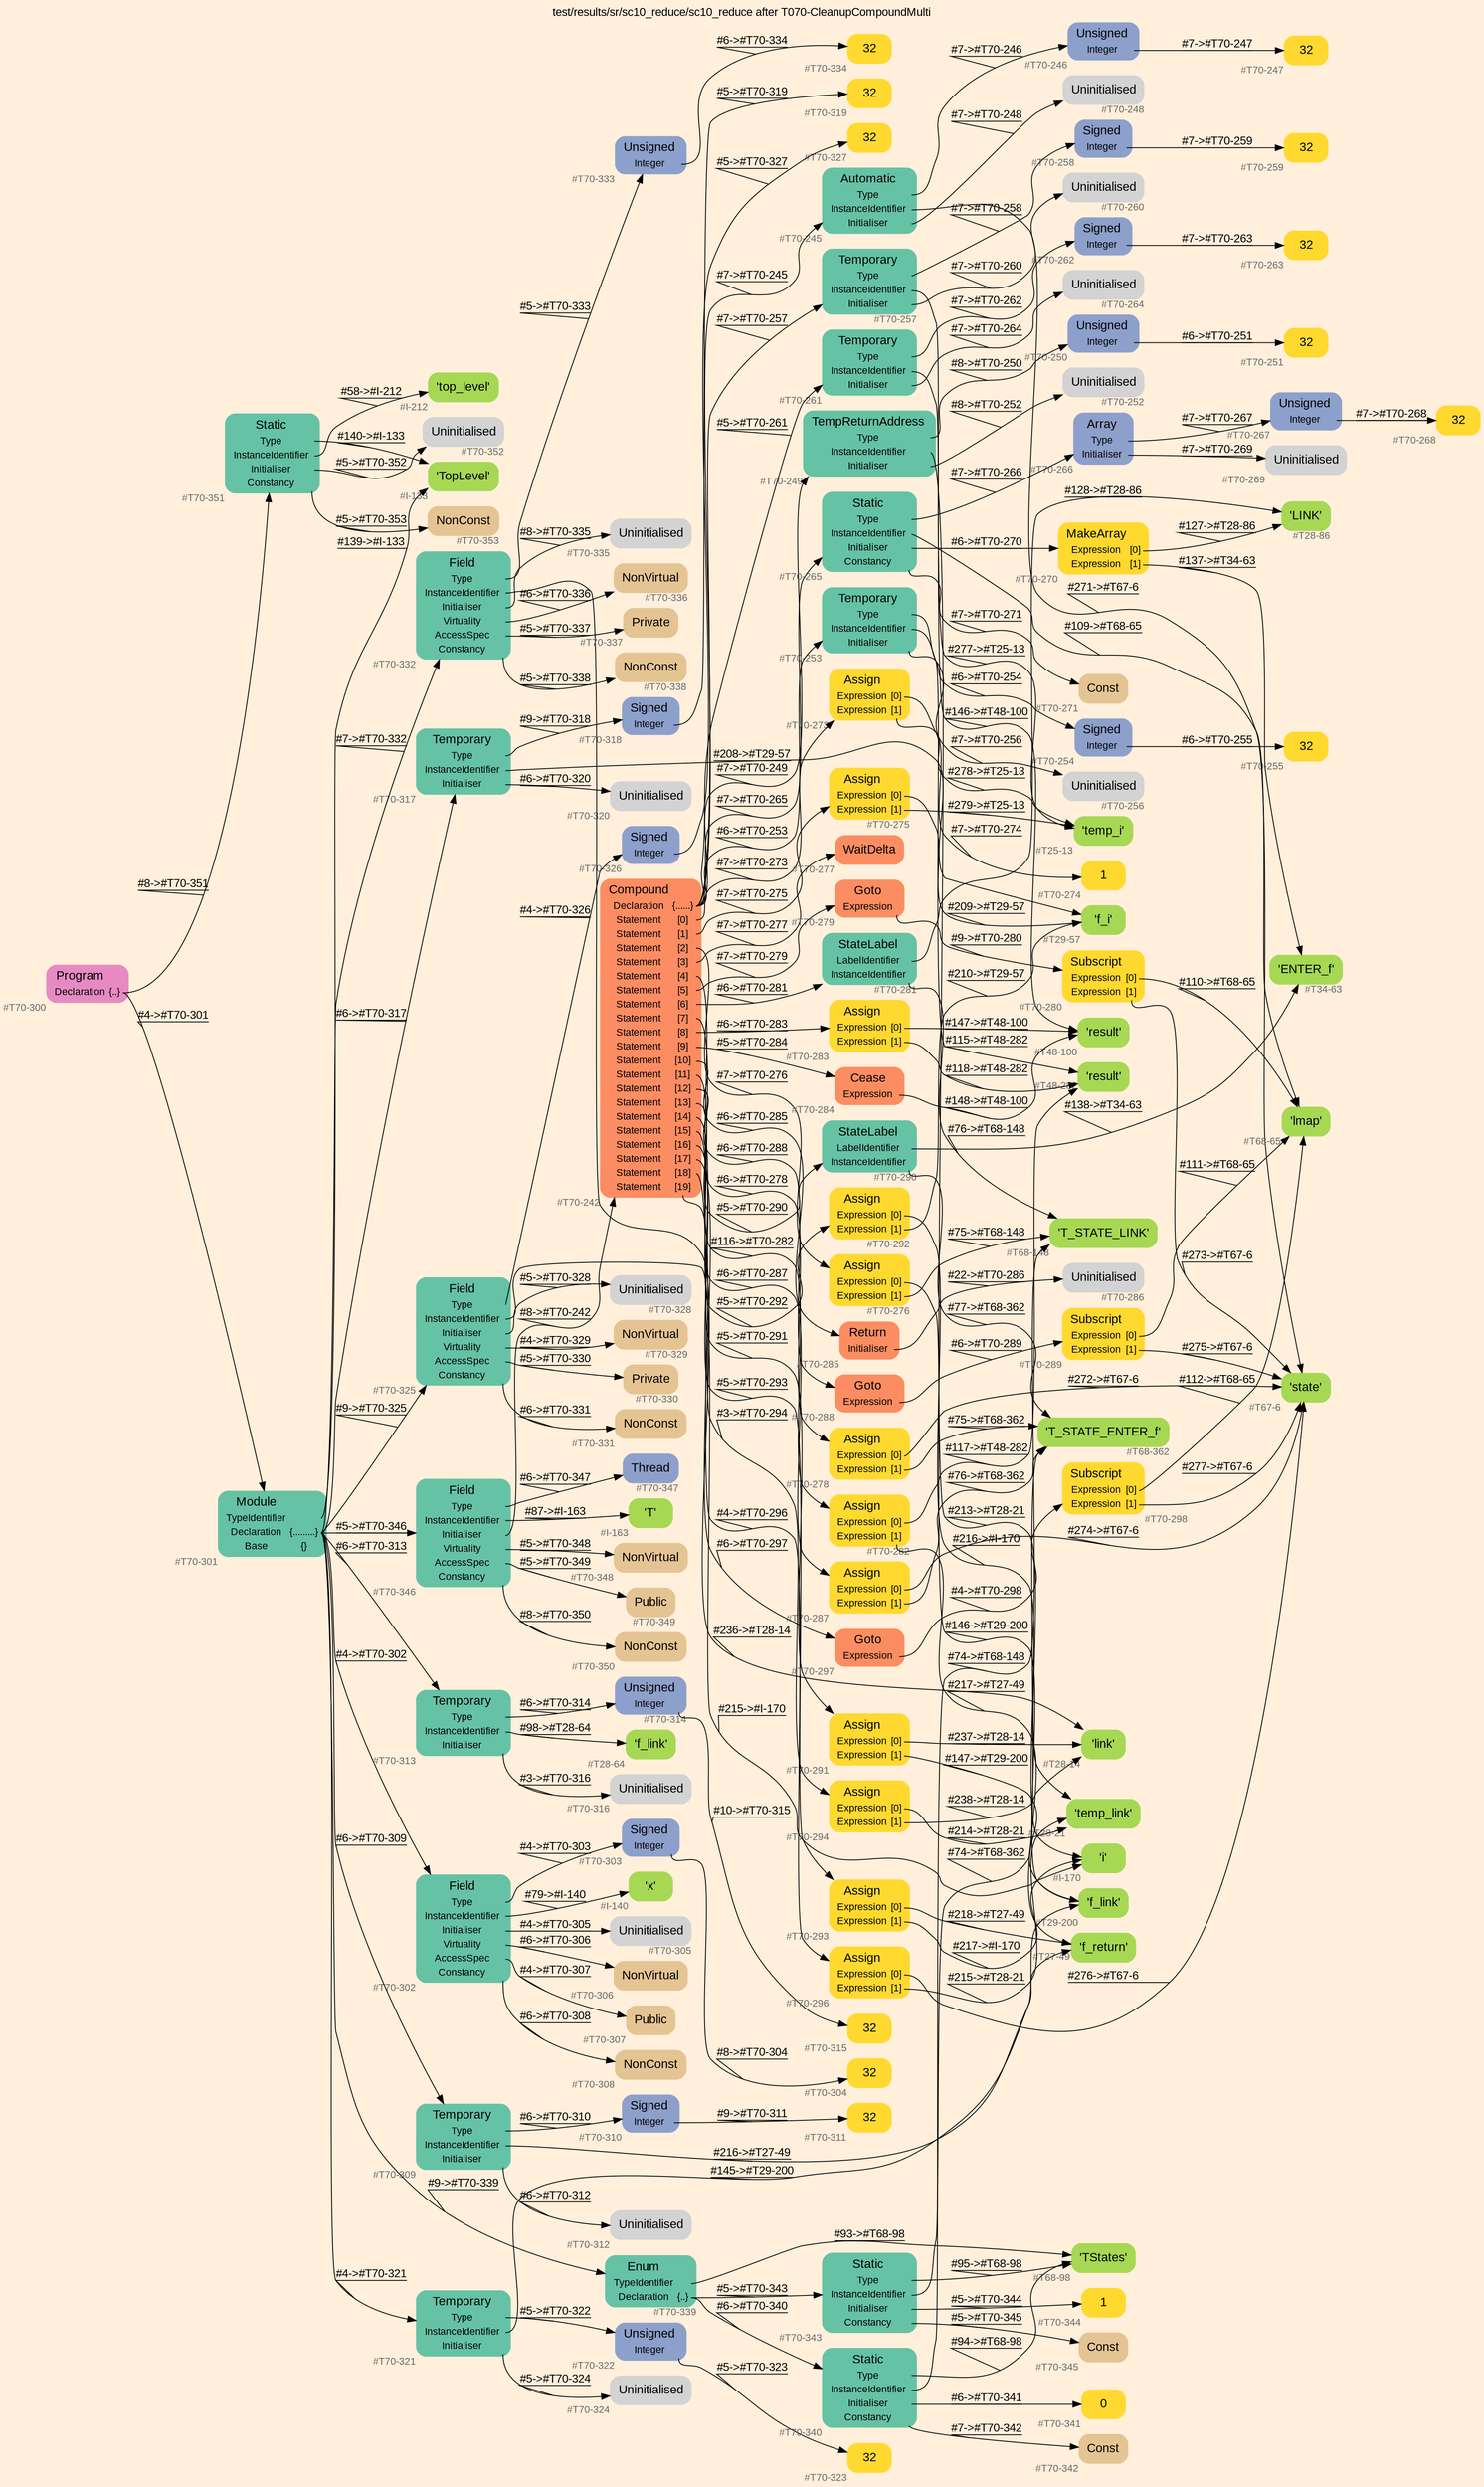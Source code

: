 digraph "test/results/sr/sc10_reduce/sc10_reduce after T070-CleanupCompoundMulti" {
label = "test/results/sr/sc10_reduce/sc10_reduce after T070-CleanupCompoundMulti"
labelloc = t
graph [
    rankdir = "LR"
    ranksep = 0.3
    bgcolor = antiquewhite1
    color = black
    fontcolor = black
    fontname = "Arial"
];
node [
    fontname = "Arial"
];
edge [
    fontname = "Arial"
];

// -------------------- node figure --------------------
// -------- block #T70-300 ----------
"#T70-300" [
    fillcolor = "/set28/4"
    xlabel = "#T70-300"
    fontsize = "12"
    fontcolor = grey40
    shape = "plaintext"
    label = <<TABLE BORDER="0" CELLBORDER="0" CELLSPACING="0">
     <TR><TD><FONT COLOR="black" POINT-SIZE="15">Program</FONT></TD></TR>
     <TR><TD><FONT COLOR="black" POINT-SIZE="12">Declaration</FONT></TD><TD PORT="port0"><FONT COLOR="black" POINT-SIZE="12">{..}</FONT></TD></TR>
    </TABLE>>
    style = "rounded,filled"
];

// -------- block #T70-301 ----------
"#T70-301" [
    fillcolor = "/set28/1"
    xlabel = "#T70-301"
    fontsize = "12"
    fontcolor = grey40
    shape = "plaintext"
    label = <<TABLE BORDER="0" CELLBORDER="0" CELLSPACING="0">
     <TR><TD><FONT COLOR="black" POINT-SIZE="15">Module</FONT></TD></TR>
     <TR><TD><FONT COLOR="black" POINT-SIZE="12">TypeIdentifier</FONT></TD><TD PORT="port0"></TD></TR>
     <TR><TD><FONT COLOR="black" POINT-SIZE="12">Declaration</FONT></TD><TD PORT="port1"><FONT COLOR="black" POINT-SIZE="12">{.........}</FONT></TD></TR>
     <TR><TD><FONT COLOR="black" POINT-SIZE="12">Base</FONT></TD><TD PORT="port2"><FONT COLOR="black" POINT-SIZE="12">{}</FONT></TD></TR>
    </TABLE>>
    style = "rounded,filled"
];

// -------- block #I-133 ----------
"#I-133" [
    fillcolor = "/set28/5"
    xlabel = "#I-133"
    fontsize = "12"
    fontcolor = grey40
    shape = "plaintext"
    label = <<TABLE BORDER="0" CELLBORDER="0" CELLSPACING="0">
     <TR><TD><FONT COLOR="black" POINT-SIZE="15">'TopLevel'</FONT></TD></TR>
    </TABLE>>
    style = "rounded,filled"
];

// -------- block #T70-302 ----------
"#T70-302" [
    fillcolor = "/set28/1"
    xlabel = "#T70-302"
    fontsize = "12"
    fontcolor = grey40
    shape = "plaintext"
    label = <<TABLE BORDER="0" CELLBORDER="0" CELLSPACING="0">
     <TR><TD><FONT COLOR="black" POINT-SIZE="15">Field</FONT></TD></TR>
     <TR><TD><FONT COLOR="black" POINT-SIZE="12">Type</FONT></TD><TD PORT="port0"></TD></TR>
     <TR><TD><FONT COLOR="black" POINT-SIZE="12">InstanceIdentifier</FONT></TD><TD PORT="port1"></TD></TR>
     <TR><TD><FONT COLOR="black" POINT-SIZE="12">Initialiser</FONT></TD><TD PORT="port2"></TD></TR>
     <TR><TD><FONT COLOR="black" POINT-SIZE="12">Virtuality</FONT></TD><TD PORT="port3"></TD></TR>
     <TR><TD><FONT COLOR="black" POINT-SIZE="12">AccessSpec</FONT></TD><TD PORT="port4"></TD></TR>
     <TR><TD><FONT COLOR="black" POINT-SIZE="12">Constancy</FONT></TD><TD PORT="port5"></TD></TR>
    </TABLE>>
    style = "rounded,filled"
];

// -------- block #T70-303 ----------
"#T70-303" [
    fillcolor = "/set28/3"
    xlabel = "#T70-303"
    fontsize = "12"
    fontcolor = grey40
    shape = "plaintext"
    label = <<TABLE BORDER="0" CELLBORDER="0" CELLSPACING="0">
     <TR><TD><FONT COLOR="black" POINT-SIZE="15">Signed</FONT></TD></TR>
     <TR><TD><FONT COLOR="black" POINT-SIZE="12">Integer</FONT></TD><TD PORT="port0"></TD></TR>
    </TABLE>>
    style = "rounded,filled"
];

// -------- block #T70-304 ----------
"#T70-304" [
    fillcolor = "/set28/6"
    xlabel = "#T70-304"
    fontsize = "12"
    fontcolor = grey40
    shape = "plaintext"
    label = <<TABLE BORDER="0" CELLBORDER="0" CELLSPACING="0">
     <TR><TD><FONT COLOR="black" POINT-SIZE="15">32</FONT></TD></TR>
    </TABLE>>
    style = "rounded,filled"
];

// -------- block #I-140 ----------
"#I-140" [
    fillcolor = "/set28/5"
    xlabel = "#I-140"
    fontsize = "12"
    fontcolor = grey40
    shape = "plaintext"
    label = <<TABLE BORDER="0" CELLBORDER="0" CELLSPACING="0">
     <TR><TD><FONT COLOR="black" POINT-SIZE="15">'x'</FONT></TD></TR>
    </TABLE>>
    style = "rounded,filled"
];

// -------- block #T70-305 ----------
"#T70-305" [
    xlabel = "#T70-305"
    fontsize = "12"
    fontcolor = grey40
    shape = "plaintext"
    label = <<TABLE BORDER="0" CELLBORDER="0" CELLSPACING="0">
     <TR><TD><FONT COLOR="black" POINT-SIZE="15">Uninitialised</FONT></TD></TR>
    </TABLE>>
    style = "rounded,filled"
];

// -------- block #T70-306 ----------
"#T70-306" [
    fillcolor = "/set28/7"
    xlabel = "#T70-306"
    fontsize = "12"
    fontcolor = grey40
    shape = "plaintext"
    label = <<TABLE BORDER="0" CELLBORDER="0" CELLSPACING="0">
     <TR><TD><FONT COLOR="black" POINT-SIZE="15">NonVirtual</FONT></TD></TR>
    </TABLE>>
    style = "rounded,filled"
];

// -------- block #T70-307 ----------
"#T70-307" [
    fillcolor = "/set28/7"
    xlabel = "#T70-307"
    fontsize = "12"
    fontcolor = grey40
    shape = "plaintext"
    label = <<TABLE BORDER="0" CELLBORDER="0" CELLSPACING="0">
     <TR><TD><FONT COLOR="black" POINT-SIZE="15">Public</FONT></TD></TR>
    </TABLE>>
    style = "rounded,filled"
];

// -------- block #T70-308 ----------
"#T70-308" [
    fillcolor = "/set28/7"
    xlabel = "#T70-308"
    fontsize = "12"
    fontcolor = grey40
    shape = "plaintext"
    label = <<TABLE BORDER="0" CELLBORDER="0" CELLSPACING="0">
     <TR><TD><FONT COLOR="black" POINT-SIZE="15">NonConst</FONT></TD></TR>
    </TABLE>>
    style = "rounded,filled"
];

// -------- block #T70-309 ----------
"#T70-309" [
    fillcolor = "/set28/1"
    xlabel = "#T70-309"
    fontsize = "12"
    fontcolor = grey40
    shape = "plaintext"
    label = <<TABLE BORDER="0" CELLBORDER="0" CELLSPACING="0">
     <TR><TD><FONT COLOR="black" POINT-SIZE="15">Temporary</FONT></TD></TR>
     <TR><TD><FONT COLOR="black" POINT-SIZE="12">Type</FONT></TD><TD PORT="port0"></TD></TR>
     <TR><TD><FONT COLOR="black" POINT-SIZE="12">InstanceIdentifier</FONT></TD><TD PORT="port1"></TD></TR>
     <TR><TD><FONT COLOR="black" POINT-SIZE="12">Initialiser</FONT></TD><TD PORT="port2"></TD></TR>
    </TABLE>>
    style = "rounded,filled"
];

// -------- block #T70-310 ----------
"#T70-310" [
    fillcolor = "/set28/3"
    xlabel = "#T70-310"
    fontsize = "12"
    fontcolor = grey40
    shape = "plaintext"
    label = <<TABLE BORDER="0" CELLBORDER="0" CELLSPACING="0">
     <TR><TD><FONT COLOR="black" POINT-SIZE="15">Signed</FONT></TD></TR>
     <TR><TD><FONT COLOR="black" POINT-SIZE="12">Integer</FONT></TD><TD PORT="port0"></TD></TR>
    </TABLE>>
    style = "rounded,filled"
];

// -------- block #T70-311 ----------
"#T70-311" [
    fillcolor = "/set28/6"
    xlabel = "#T70-311"
    fontsize = "12"
    fontcolor = grey40
    shape = "plaintext"
    label = <<TABLE BORDER="0" CELLBORDER="0" CELLSPACING="0">
     <TR><TD><FONT COLOR="black" POINT-SIZE="15">32</FONT></TD></TR>
    </TABLE>>
    style = "rounded,filled"
];

// -------- block #T27-49 ----------
"#T27-49" [
    fillcolor = "/set28/5"
    xlabel = "#T27-49"
    fontsize = "12"
    fontcolor = grey40
    shape = "plaintext"
    label = <<TABLE BORDER="0" CELLBORDER="0" CELLSPACING="0">
     <TR><TD><FONT COLOR="black" POINT-SIZE="15">'f_return'</FONT></TD></TR>
    </TABLE>>
    style = "rounded,filled"
];

// -------- block #T70-312 ----------
"#T70-312" [
    xlabel = "#T70-312"
    fontsize = "12"
    fontcolor = grey40
    shape = "plaintext"
    label = <<TABLE BORDER="0" CELLBORDER="0" CELLSPACING="0">
     <TR><TD><FONT COLOR="black" POINT-SIZE="15">Uninitialised</FONT></TD></TR>
    </TABLE>>
    style = "rounded,filled"
];

// -------- block #T70-313 ----------
"#T70-313" [
    fillcolor = "/set28/1"
    xlabel = "#T70-313"
    fontsize = "12"
    fontcolor = grey40
    shape = "plaintext"
    label = <<TABLE BORDER="0" CELLBORDER="0" CELLSPACING="0">
     <TR><TD><FONT COLOR="black" POINT-SIZE="15">Temporary</FONT></TD></TR>
     <TR><TD><FONT COLOR="black" POINT-SIZE="12">Type</FONT></TD><TD PORT="port0"></TD></TR>
     <TR><TD><FONT COLOR="black" POINT-SIZE="12">InstanceIdentifier</FONT></TD><TD PORT="port1"></TD></TR>
     <TR><TD><FONT COLOR="black" POINT-SIZE="12">Initialiser</FONT></TD><TD PORT="port2"></TD></TR>
    </TABLE>>
    style = "rounded,filled"
];

// -------- block #T70-314 ----------
"#T70-314" [
    fillcolor = "/set28/3"
    xlabel = "#T70-314"
    fontsize = "12"
    fontcolor = grey40
    shape = "plaintext"
    label = <<TABLE BORDER="0" CELLBORDER="0" CELLSPACING="0">
     <TR><TD><FONT COLOR="black" POINT-SIZE="15">Unsigned</FONT></TD></TR>
     <TR><TD><FONT COLOR="black" POINT-SIZE="12">Integer</FONT></TD><TD PORT="port0"></TD></TR>
    </TABLE>>
    style = "rounded,filled"
];

// -------- block #T70-315 ----------
"#T70-315" [
    fillcolor = "/set28/6"
    xlabel = "#T70-315"
    fontsize = "12"
    fontcolor = grey40
    shape = "plaintext"
    label = <<TABLE BORDER="0" CELLBORDER="0" CELLSPACING="0">
     <TR><TD><FONT COLOR="black" POINT-SIZE="15">32</FONT></TD></TR>
    </TABLE>>
    style = "rounded,filled"
];

// -------- block #T28-64 ----------
"#T28-64" [
    fillcolor = "/set28/5"
    xlabel = "#T28-64"
    fontsize = "12"
    fontcolor = grey40
    shape = "plaintext"
    label = <<TABLE BORDER="0" CELLBORDER="0" CELLSPACING="0">
     <TR><TD><FONT COLOR="black" POINT-SIZE="15">'f_link'</FONT></TD></TR>
    </TABLE>>
    style = "rounded,filled"
];

// -------- block #T70-316 ----------
"#T70-316" [
    xlabel = "#T70-316"
    fontsize = "12"
    fontcolor = grey40
    shape = "plaintext"
    label = <<TABLE BORDER="0" CELLBORDER="0" CELLSPACING="0">
     <TR><TD><FONT COLOR="black" POINT-SIZE="15">Uninitialised</FONT></TD></TR>
    </TABLE>>
    style = "rounded,filled"
];

// -------- block #T70-317 ----------
"#T70-317" [
    fillcolor = "/set28/1"
    xlabel = "#T70-317"
    fontsize = "12"
    fontcolor = grey40
    shape = "plaintext"
    label = <<TABLE BORDER="0" CELLBORDER="0" CELLSPACING="0">
     <TR><TD><FONT COLOR="black" POINT-SIZE="15">Temporary</FONT></TD></TR>
     <TR><TD><FONT COLOR="black" POINT-SIZE="12">Type</FONT></TD><TD PORT="port0"></TD></TR>
     <TR><TD><FONT COLOR="black" POINT-SIZE="12">InstanceIdentifier</FONT></TD><TD PORT="port1"></TD></TR>
     <TR><TD><FONT COLOR="black" POINT-SIZE="12">Initialiser</FONT></TD><TD PORT="port2"></TD></TR>
    </TABLE>>
    style = "rounded,filled"
];

// -------- block #T70-318 ----------
"#T70-318" [
    fillcolor = "/set28/3"
    xlabel = "#T70-318"
    fontsize = "12"
    fontcolor = grey40
    shape = "plaintext"
    label = <<TABLE BORDER="0" CELLBORDER="0" CELLSPACING="0">
     <TR><TD><FONT COLOR="black" POINT-SIZE="15">Signed</FONT></TD></TR>
     <TR><TD><FONT COLOR="black" POINT-SIZE="12">Integer</FONT></TD><TD PORT="port0"></TD></TR>
    </TABLE>>
    style = "rounded,filled"
];

// -------- block #T70-319 ----------
"#T70-319" [
    fillcolor = "/set28/6"
    xlabel = "#T70-319"
    fontsize = "12"
    fontcolor = grey40
    shape = "plaintext"
    label = <<TABLE BORDER="0" CELLBORDER="0" CELLSPACING="0">
     <TR><TD><FONT COLOR="black" POINT-SIZE="15">32</FONT></TD></TR>
    </TABLE>>
    style = "rounded,filled"
];

// -------- block #T29-57 ----------
"#T29-57" [
    fillcolor = "/set28/5"
    xlabel = "#T29-57"
    fontsize = "12"
    fontcolor = grey40
    shape = "plaintext"
    label = <<TABLE BORDER="0" CELLBORDER="0" CELLSPACING="0">
     <TR><TD><FONT COLOR="black" POINT-SIZE="15">'f_i'</FONT></TD></TR>
    </TABLE>>
    style = "rounded,filled"
];

// -------- block #T70-320 ----------
"#T70-320" [
    xlabel = "#T70-320"
    fontsize = "12"
    fontcolor = grey40
    shape = "plaintext"
    label = <<TABLE BORDER="0" CELLBORDER="0" CELLSPACING="0">
     <TR><TD><FONT COLOR="black" POINT-SIZE="15">Uninitialised</FONT></TD></TR>
    </TABLE>>
    style = "rounded,filled"
];

// -------- block #T70-321 ----------
"#T70-321" [
    fillcolor = "/set28/1"
    xlabel = "#T70-321"
    fontsize = "12"
    fontcolor = grey40
    shape = "plaintext"
    label = <<TABLE BORDER="0" CELLBORDER="0" CELLSPACING="0">
     <TR><TD><FONT COLOR="black" POINT-SIZE="15">Temporary</FONT></TD></TR>
     <TR><TD><FONT COLOR="black" POINT-SIZE="12">Type</FONT></TD><TD PORT="port0"></TD></TR>
     <TR><TD><FONT COLOR="black" POINT-SIZE="12">InstanceIdentifier</FONT></TD><TD PORT="port1"></TD></TR>
     <TR><TD><FONT COLOR="black" POINT-SIZE="12">Initialiser</FONT></TD><TD PORT="port2"></TD></TR>
    </TABLE>>
    style = "rounded,filled"
];

// -------- block #T70-322 ----------
"#T70-322" [
    fillcolor = "/set28/3"
    xlabel = "#T70-322"
    fontsize = "12"
    fontcolor = grey40
    shape = "plaintext"
    label = <<TABLE BORDER="0" CELLBORDER="0" CELLSPACING="0">
     <TR><TD><FONT COLOR="black" POINT-SIZE="15">Unsigned</FONT></TD></TR>
     <TR><TD><FONT COLOR="black" POINT-SIZE="12">Integer</FONT></TD><TD PORT="port0"></TD></TR>
    </TABLE>>
    style = "rounded,filled"
];

// -------- block #T70-323 ----------
"#T70-323" [
    fillcolor = "/set28/6"
    xlabel = "#T70-323"
    fontsize = "12"
    fontcolor = grey40
    shape = "plaintext"
    label = <<TABLE BORDER="0" CELLBORDER="0" CELLSPACING="0">
     <TR><TD><FONT COLOR="black" POINT-SIZE="15">32</FONT></TD></TR>
    </TABLE>>
    style = "rounded,filled"
];

// -------- block #T29-200 ----------
"#T29-200" [
    fillcolor = "/set28/5"
    xlabel = "#T29-200"
    fontsize = "12"
    fontcolor = grey40
    shape = "plaintext"
    label = <<TABLE BORDER="0" CELLBORDER="0" CELLSPACING="0">
     <TR><TD><FONT COLOR="black" POINT-SIZE="15">'f_link'</FONT></TD></TR>
    </TABLE>>
    style = "rounded,filled"
];

// -------- block #T70-324 ----------
"#T70-324" [
    xlabel = "#T70-324"
    fontsize = "12"
    fontcolor = grey40
    shape = "plaintext"
    label = <<TABLE BORDER="0" CELLBORDER="0" CELLSPACING="0">
     <TR><TD><FONT COLOR="black" POINT-SIZE="15">Uninitialised</FONT></TD></TR>
    </TABLE>>
    style = "rounded,filled"
];

// -------- block #T70-325 ----------
"#T70-325" [
    fillcolor = "/set28/1"
    xlabel = "#T70-325"
    fontsize = "12"
    fontcolor = grey40
    shape = "plaintext"
    label = <<TABLE BORDER="0" CELLBORDER="0" CELLSPACING="0">
     <TR><TD><FONT COLOR="black" POINT-SIZE="15">Field</FONT></TD></TR>
     <TR><TD><FONT COLOR="black" POINT-SIZE="12">Type</FONT></TD><TD PORT="port0"></TD></TR>
     <TR><TD><FONT COLOR="black" POINT-SIZE="12">InstanceIdentifier</FONT></TD><TD PORT="port1"></TD></TR>
     <TR><TD><FONT COLOR="black" POINT-SIZE="12">Initialiser</FONT></TD><TD PORT="port2"></TD></TR>
     <TR><TD><FONT COLOR="black" POINT-SIZE="12">Virtuality</FONT></TD><TD PORT="port3"></TD></TR>
     <TR><TD><FONT COLOR="black" POINT-SIZE="12">AccessSpec</FONT></TD><TD PORT="port4"></TD></TR>
     <TR><TD><FONT COLOR="black" POINT-SIZE="12">Constancy</FONT></TD><TD PORT="port5"></TD></TR>
    </TABLE>>
    style = "rounded,filled"
];

// -------- block #T70-326 ----------
"#T70-326" [
    fillcolor = "/set28/3"
    xlabel = "#T70-326"
    fontsize = "12"
    fontcolor = grey40
    shape = "plaintext"
    label = <<TABLE BORDER="0" CELLBORDER="0" CELLSPACING="0">
     <TR><TD><FONT COLOR="black" POINT-SIZE="15">Signed</FONT></TD></TR>
     <TR><TD><FONT COLOR="black" POINT-SIZE="12">Integer</FONT></TD><TD PORT="port0"></TD></TR>
    </TABLE>>
    style = "rounded,filled"
];

// -------- block #T70-327 ----------
"#T70-327" [
    fillcolor = "/set28/6"
    xlabel = "#T70-327"
    fontsize = "12"
    fontcolor = grey40
    shape = "plaintext"
    label = <<TABLE BORDER="0" CELLBORDER="0" CELLSPACING="0">
     <TR><TD><FONT COLOR="black" POINT-SIZE="15">32</FONT></TD></TR>
    </TABLE>>
    style = "rounded,filled"
];

// -------- block #I-170 ----------
"#I-170" [
    fillcolor = "/set28/5"
    xlabel = "#I-170"
    fontsize = "12"
    fontcolor = grey40
    shape = "plaintext"
    label = <<TABLE BORDER="0" CELLBORDER="0" CELLSPACING="0">
     <TR><TD><FONT COLOR="black" POINT-SIZE="15">'i'</FONT></TD></TR>
    </TABLE>>
    style = "rounded,filled"
];

// -------- block #T70-328 ----------
"#T70-328" [
    xlabel = "#T70-328"
    fontsize = "12"
    fontcolor = grey40
    shape = "plaintext"
    label = <<TABLE BORDER="0" CELLBORDER="0" CELLSPACING="0">
     <TR><TD><FONT COLOR="black" POINT-SIZE="15">Uninitialised</FONT></TD></TR>
    </TABLE>>
    style = "rounded,filled"
];

// -------- block #T70-329 ----------
"#T70-329" [
    fillcolor = "/set28/7"
    xlabel = "#T70-329"
    fontsize = "12"
    fontcolor = grey40
    shape = "plaintext"
    label = <<TABLE BORDER="0" CELLBORDER="0" CELLSPACING="0">
     <TR><TD><FONT COLOR="black" POINT-SIZE="15">NonVirtual</FONT></TD></TR>
    </TABLE>>
    style = "rounded,filled"
];

// -------- block #T70-330 ----------
"#T70-330" [
    fillcolor = "/set28/7"
    xlabel = "#T70-330"
    fontsize = "12"
    fontcolor = grey40
    shape = "plaintext"
    label = <<TABLE BORDER="0" CELLBORDER="0" CELLSPACING="0">
     <TR><TD><FONT COLOR="black" POINT-SIZE="15">Private</FONT></TD></TR>
    </TABLE>>
    style = "rounded,filled"
];

// -------- block #T70-331 ----------
"#T70-331" [
    fillcolor = "/set28/7"
    xlabel = "#T70-331"
    fontsize = "12"
    fontcolor = grey40
    shape = "plaintext"
    label = <<TABLE BORDER="0" CELLBORDER="0" CELLSPACING="0">
     <TR><TD><FONT COLOR="black" POINT-SIZE="15">NonConst</FONT></TD></TR>
    </TABLE>>
    style = "rounded,filled"
];

// -------- block #T70-332 ----------
"#T70-332" [
    fillcolor = "/set28/1"
    xlabel = "#T70-332"
    fontsize = "12"
    fontcolor = grey40
    shape = "plaintext"
    label = <<TABLE BORDER="0" CELLBORDER="0" CELLSPACING="0">
     <TR><TD><FONT COLOR="black" POINT-SIZE="15">Field</FONT></TD></TR>
     <TR><TD><FONT COLOR="black" POINT-SIZE="12">Type</FONT></TD><TD PORT="port0"></TD></TR>
     <TR><TD><FONT COLOR="black" POINT-SIZE="12">InstanceIdentifier</FONT></TD><TD PORT="port1"></TD></TR>
     <TR><TD><FONT COLOR="black" POINT-SIZE="12">Initialiser</FONT></TD><TD PORT="port2"></TD></TR>
     <TR><TD><FONT COLOR="black" POINT-SIZE="12">Virtuality</FONT></TD><TD PORT="port3"></TD></TR>
     <TR><TD><FONT COLOR="black" POINT-SIZE="12">AccessSpec</FONT></TD><TD PORT="port4"></TD></TR>
     <TR><TD><FONT COLOR="black" POINT-SIZE="12">Constancy</FONT></TD><TD PORT="port5"></TD></TR>
    </TABLE>>
    style = "rounded,filled"
];

// -------- block #T70-333 ----------
"#T70-333" [
    fillcolor = "/set28/3"
    xlabel = "#T70-333"
    fontsize = "12"
    fontcolor = grey40
    shape = "plaintext"
    label = <<TABLE BORDER="0" CELLBORDER="0" CELLSPACING="0">
     <TR><TD><FONT COLOR="black" POINT-SIZE="15">Unsigned</FONT></TD></TR>
     <TR><TD><FONT COLOR="black" POINT-SIZE="12">Integer</FONT></TD><TD PORT="port0"></TD></TR>
    </TABLE>>
    style = "rounded,filled"
];

// -------- block #T70-334 ----------
"#T70-334" [
    fillcolor = "/set28/6"
    xlabel = "#T70-334"
    fontsize = "12"
    fontcolor = grey40
    shape = "plaintext"
    label = <<TABLE BORDER="0" CELLBORDER="0" CELLSPACING="0">
     <TR><TD><FONT COLOR="black" POINT-SIZE="15">32</FONT></TD></TR>
    </TABLE>>
    style = "rounded,filled"
];

// -------- block #T28-14 ----------
"#T28-14" [
    fillcolor = "/set28/5"
    xlabel = "#T28-14"
    fontsize = "12"
    fontcolor = grey40
    shape = "plaintext"
    label = <<TABLE BORDER="0" CELLBORDER="0" CELLSPACING="0">
     <TR><TD><FONT COLOR="black" POINT-SIZE="15">'link'</FONT></TD></TR>
    </TABLE>>
    style = "rounded,filled"
];

// -------- block #T70-335 ----------
"#T70-335" [
    xlabel = "#T70-335"
    fontsize = "12"
    fontcolor = grey40
    shape = "plaintext"
    label = <<TABLE BORDER="0" CELLBORDER="0" CELLSPACING="0">
     <TR><TD><FONT COLOR="black" POINT-SIZE="15">Uninitialised</FONT></TD></TR>
    </TABLE>>
    style = "rounded,filled"
];

// -------- block #T70-336 ----------
"#T70-336" [
    fillcolor = "/set28/7"
    xlabel = "#T70-336"
    fontsize = "12"
    fontcolor = grey40
    shape = "plaintext"
    label = <<TABLE BORDER="0" CELLBORDER="0" CELLSPACING="0">
     <TR><TD><FONT COLOR="black" POINT-SIZE="15">NonVirtual</FONT></TD></TR>
    </TABLE>>
    style = "rounded,filled"
];

// -------- block #T70-337 ----------
"#T70-337" [
    fillcolor = "/set28/7"
    xlabel = "#T70-337"
    fontsize = "12"
    fontcolor = grey40
    shape = "plaintext"
    label = <<TABLE BORDER="0" CELLBORDER="0" CELLSPACING="0">
     <TR><TD><FONT COLOR="black" POINT-SIZE="15">Private</FONT></TD></TR>
    </TABLE>>
    style = "rounded,filled"
];

// -------- block #T70-338 ----------
"#T70-338" [
    fillcolor = "/set28/7"
    xlabel = "#T70-338"
    fontsize = "12"
    fontcolor = grey40
    shape = "plaintext"
    label = <<TABLE BORDER="0" CELLBORDER="0" CELLSPACING="0">
     <TR><TD><FONT COLOR="black" POINT-SIZE="15">NonConst</FONT></TD></TR>
    </TABLE>>
    style = "rounded,filled"
];

// -------- block #T70-339 ----------
"#T70-339" [
    fillcolor = "/set28/1"
    xlabel = "#T70-339"
    fontsize = "12"
    fontcolor = grey40
    shape = "plaintext"
    label = <<TABLE BORDER="0" CELLBORDER="0" CELLSPACING="0">
     <TR><TD><FONT COLOR="black" POINT-SIZE="15">Enum</FONT></TD></TR>
     <TR><TD><FONT COLOR="black" POINT-SIZE="12">TypeIdentifier</FONT></TD><TD PORT="port0"></TD></TR>
     <TR><TD><FONT COLOR="black" POINT-SIZE="12">Declaration</FONT></TD><TD PORT="port1"><FONT COLOR="black" POINT-SIZE="12">{..}</FONT></TD></TR>
    </TABLE>>
    style = "rounded,filled"
];

// -------- block #T68-98 ----------
"#T68-98" [
    fillcolor = "/set28/5"
    xlabel = "#T68-98"
    fontsize = "12"
    fontcolor = grey40
    shape = "plaintext"
    label = <<TABLE BORDER="0" CELLBORDER="0" CELLSPACING="0">
     <TR><TD><FONT COLOR="black" POINT-SIZE="15">'TStates'</FONT></TD></TR>
    </TABLE>>
    style = "rounded,filled"
];

// -------- block #T70-340 ----------
"#T70-340" [
    fillcolor = "/set28/1"
    xlabel = "#T70-340"
    fontsize = "12"
    fontcolor = grey40
    shape = "plaintext"
    label = <<TABLE BORDER="0" CELLBORDER="0" CELLSPACING="0">
     <TR><TD><FONT COLOR="black" POINT-SIZE="15">Static</FONT></TD></TR>
     <TR><TD><FONT COLOR="black" POINT-SIZE="12">Type</FONT></TD><TD PORT="port0"></TD></TR>
     <TR><TD><FONT COLOR="black" POINT-SIZE="12">InstanceIdentifier</FONT></TD><TD PORT="port1"></TD></TR>
     <TR><TD><FONT COLOR="black" POINT-SIZE="12">Initialiser</FONT></TD><TD PORT="port2"></TD></TR>
     <TR><TD><FONT COLOR="black" POINT-SIZE="12">Constancy</FONT></TD><TD PORT="port3"></TD></TR>
    </TABLE>>
    style = "rounded,filled"
];

// -------- block #T68-148 ----------
"#T68-148" [
    fillcolor = "/set28/5"
    xlabel = "#T68-148"
    fontsize = "12"
    fontcolor = grey40
    shape = "plaintext"
    label = <<TABLE BORDER="0" CELLBORDER="0" CELLSPACING="0">
     <TR><TD><FONT COLOR="black" POINT-SIZE="15">'T_STATE_LINK'</FONT></TD></TR>
    </TABLE>>
    style = "rounded,filled"
];

// -------- block #T70-341 ----------
"#T70-341" [
    fillcolor = "/set28/6"
    xlabel = "#T70-341"
    fontsize = "12"
    fontcolor = grey40
    shape = "plaintext"
    label = <<TABLE BORDER="0" CELLBORDER="0" CELLSPACING="0">
     <TR><TD><FONT COLOR="black" POINT-SIZE="15">0</FONT></TD></TR>
    </TABLE>>
    style = "rounded,filled"
];

// -------- block #T70-342 ----------
"#T70-342" [
    fillcolor = "/set28/7"
    xlabel = "#T70-342"
    fontsize = "12"
    fontcolor = grey40
    shape = "plaintext"
    label = <<TABLE BORDER="0" CELLBORDER="0" CELLSPACING="0">
     <TR><TD><FONT COLOR="black" POINT-SIZE="15">Const</FONT></TD></TR>
    </TABLE>>
    style = "rounded,filled"
];

// -------- block #T70-343 ----------
"#T70-343" [
    fillcolor = "/set28/1"
    xlabel = "#T70-343"
    fontsize = "12"
    fontcolor = grey40
    shape = "plaintext"
    label = <<TABLE BORDER="0" CELLBORDER="0" CELLSPACING="0">
     <TR><TD><FONT COLOR="black" POINT-SIZE="15">Static</FONT></TD></TR>
     <TR><TD><FONT COLOR="black" POINT-SIZE="12">Type</FONT></TD><TD PORT="port0"></TD></TR>
     <TR><TD><FONT COLOR="black" POINT-SIZE="12">InstanceIdentifier</FONT></TD><TD PORT="port1"></TD></TR>
     <TR><TD><FONT COLOR="black" POINT-SIZE="12">Initialiser</FONT></TD><TD PORT="port2"></TD></TR>
     <TR><TD><FONT COLOR="black" POINT-SIZE="12">Constancy</FONT></TD><TD PORT="port3"></TD></TR>
    </TABLE>>
    style = "rounded,filled"
];

// -------- block #T68-362 ----------
"#T68-362" [
    fillcolor = "/set28/5"
    xlabel = "#T68-362"
    fontsize = "12"
    fontcolor = grey40
    shape = "plaintext"
    label = <<TABLE BORDER="0" CELLBORDER="0" CELLSPACING="0">
     <TR><TD><FONT COLOR="black" POINT-SIZE="15">'T_STATE_ENTER_f'</FONT></TD></TR>
    </TABLE>>
    style = "rounded,filled"
];

// -------- block #T70-344 ----------
"#T70-344" [
    fillcolor = "/set28/6"
    xlabel = "#T70-344"
    fontsize = "12"
    fontcolor = grey40
    shape = "plaintext"
    label = <<TABLE BORDER="0" CELLBORDER="0" CELLSPACING="0">
     <TR><TD><FONT COLOR="black" POINT-SIZE="15">1</FONT></TD></TR>
    </TABLE>>
    style = "rounded,filled"
];

// -------- block #T70-345 ----------
"#T70-345" [
    fillcolor = "/set28/7"
    xlabel = "#T70-345"
    fontsize = "12"
    fontcolor = grey40
    shape = "plaintext"
    label = <<TABLE BORDER="0" CELLBORDER="0" CELLSPACING="0">
     <TR><TD><FONT COLOR="black" POINT-SIZE="15">Const</FONT></TD></TR>
    </TABLE>>
    style = "rounded,filled"
];

// -------- block #T70-346 ----------
"#T70-346" [
    fillcolor = "/set28/1"
    xlabel = "#T70-346"
    fontsize = "12"
    fontcolor = grey40
    shape = "plaintext"
    label = <<TABLE BORDER="0" CELLBORDER="0" CELLSPACING="0">
     <TR><TD><FONT COLOR="black" POINT-SIZE="15">Field</FONT></TD></TR>
     <TR><TD><FONT COLOR="black" POINT-SIZE="12">Type</FONT></TD><TD PORT="port0"></TD></TR>
     <TR><TD><FONT COLOR="black" POINT-SIZE="12">InstanceIdentifier</FONT></TD><TD PORT="port1"></TD></TR>
     <TR><TD><FONT COLOR="black" POINT-SIZE="12">Initialiser</FONT></TD><TD PORT="port2"></TD></TR>
     <TR><TD><FONT COLOR="black" POINT-SIZE="12">Virtuality</FONT></TD><TD PORT="port3"></TD></TR>
     <TR><TD><FONT COLOR="black" POINT-SIZE="12">AccessSpec</FONT></TD><TD PORT="port4"></TD></TR>
     <TR><TD><FONT COLOR="black" POINT-SIZE="12">Constancy</FONT></TD><TD PORT="port5"></TD></TR>
    </TABLE>>
    style = "rounded,filled"
];

// -------- block #T70-347 ----------
"#T70-347" [
    fillcolor = "/set28/3"
    xlabel = "#T70-347"
    fontsize = "12"
    fontcolor = grey40
    shape = "plaintext"
    label = <<TABLE BORDER="0" CELLBORDER="0" CELLSPACING="0">
     <TR><TD><FONT COLOR="black" POINT-SIZE="15">Thread</FONT></TD></TR>
    </TABLE>>
    style = "rounded,filled"
];

// -------- block #I-163 ----------
"#I-163" [
    fillcolor = "/set28/5"
    xlabel = "#I-163"
    fontsize = "12"
    fontcolor = grey40
    shape = "plaintext"
    label = <<TABLE BORDER="0" CELLBORDER="0" CELLSPACING="0">
     <TR><TD><FONT COLOR="black" POINT-SIZE="15">'T'</FONT></TD></TR>
    </TABLE>>
    style = "rounded,filled"
];

// -------- block #T70-242 ----------
"#T70-242" [
    fillcolor = "/set28/2"
    xlabel = "#T70-242"
    fontsize = "12"
    fontcolor = grey40
    shape = "plaintext"
    label = <<TABLE BORDER="0" CELLBORDER="0" CELLSPACING="0">
     <TR><TD><FONT COLOR="black" POINT-SIZE="15">Compound</FONT></TD></TR>
     <TR><TD><FONT COLOR="black" POINT-SIZE="12">Declaration</FONT></TD><TD PORT="port0"><FONT COLOR="black" POINT-SIZE="12">{......}</FONT></TD></TR>
     <TR><TD><FONT COLOR="black" POINT-SIZE="12">Statement</FONT></TD><TD PORT="port1"><FONT COLOR="black" POINT-SIZE="12">[0]</FONT></TD></TR>
     <TR><TD><FONT COLOR="black" POINT-SIZE="12">Statement</FONT></TD><TD PORT="port2"><FONT COLOR="black" POINT-SIZE="12">[1]</FONT></TD></TR>
     <TR><TD><FONT COLOR="black" POINT-SIZE="12">Statement</FONT></TD><TD PORT="port3"><FONT COLOR="black" POINT-SIZE="12">[2]</FONT></TD></TR>
     <TR><TD><FONT COLOR="black" POINT-SIZE="12">Statement</FONT></TD><TD PORT="port4"><FONT COLOR="black" POINT-SIZE="12">[3]</FONT></TD></TR>
     <TR><TD><FONT COLOR="black" POINT-SIZE="12">Statement</FONT></TD><TD PORT="port5"><FONT COLOR="black" POINT-SIZE="12">[4]</FONT></TD></TR>
     <TR><TD><FONT COLOR="black" POINT-SIZE="12">Statement</FONT></TD><TD PORT="port6"><FONT COLOR="black" POINT-SIZE="12">[5]</FONT></TD></TR>
     <TR><TD><FONT COLOR="black" POINT-SIZE="12">Statement</FONT></TD><TD PORT="port7"><FONT COLOR="black" POINT-SIZE="12">[6]</FONT></TD></TR>
     <TR><TD><FONT COLOR="black" POINT-SIZE="12">Statement</FONT></TD><TD PORT="port8"><FONT COLOR="black" POINT-SIZE="12">[7]</FONT></TD></TR>
     <TR><TD><FONT COLOR="black" POINT-SIZE="12">Statement</FONT></TD><TD PORT="port9"><FONT COLOR="black" POINT-SIZE="12">[8]</FONT></TD></TR>
     <TR><TD><FONT COLOR="black" POINT-SIZE="12">Statement</FONT></TD><TD PORT="port10"><FONT COLOR="black" POINT-SIZE="12">[9]</FONT></TD></TR>
     <TR><TD><FONT COLOR="black" POINT-SIZE="12">Statement</FONT></TD><TD PORT="port11"><FONT COLOR="black" POINT-SIZE="12">[10]</FONT></TD></TR>
     <TR><TD><FONT COLOR="black" POINT-SIZE="12">Statement</FONT></TD><TD PORT="port12"><FONT COLOR="black" POINT-SIZE="12">[11]</FONT></TD></TR>
     <TR><TD><FONT COLOR="black" POINT-SIZE="12">Statement</FONT></TD><TD PORT="port13"><FONT COLOR="black" POINT-SIZE="12">[12]</FONT></TD></TR>
     <TR><TD><FONT COLOR="black" POINT-SIZE="12">Statement</FONT></TD><TD PORT="port14"><FONT COLOR="black" POINT-SIZE="12">[13]</FONT></TD></TR>
     <TR><TD><FONT COLOR="black" POINT-SIZE="12">Statement</FONT></TD><TD PORT="port15"><FONT COLOR="black" POINT-SIZE="12">[14]</FONT></TD></TR>
     <TR><TD><FONT COLOR="black" POINT-SIZE="12">Statement</FONT></TD><TD PORT="port16"><FONT COLOR="black" POINT-SIZE="12">[15]</FONT></TD></TR>
     <TR><TD><FONT COLOR="black" POINT-SIZE="12">Statement</FONT></TD><TD PORT="port17"><FONT COLOR="black" POINT-SIZE="12">[16]</FONT></TD></TR>
     <TR><TD><FONT COLOR="black" POINT-SIZE="12">Statement</FONT></TD><TD PORT="port18"><FONT COLOR="black" POINT-SIZE="12">[17]</FONT></TD></TR>
     <TR><TD><FONT COLOR="black" POINT-SIZE="12">Statement</FONT></TD><TD PORT="port19"><FONT COLOR="black" POINT-SIZE="12">[18]</FONT></TD></TR>
     <TR><TD><FONT COLOR="black" POINT-SIZE="12">Statement</FONT></TD><TD PORT="port20"><FONT COLOR="black" POINT-SIZE="12">[19]</FONT></TD></TR>
    </TABLE>>
    style = "rounded,filled"
];

// -------- block #T70-245 ----------
"#T70-245" [
    fillcolor = "/set28/1"
    xlabel = "#T70-245"
    fontsize = "12"
    fontcolor = grey40
    shape = "plaintext"
    label = <<TABLE BORDER="0" CELLBORDER="0" CELLSPACING="0">
     <TR><TD><FONT COLOR="black" POINT-SIZE="15">Automatic</FONT></TD></TR>
     <TR><TD><FONT COLOR="black" POINT-SIZE="12">Type</FONT></TD><TD PORT="port0"></TD></TR>
     <TR><TD><FONT COLOR="black" POINT-SIZE="12">InstanceIdentifier</FONT></TD><TD PORT="port1"></TD></TR>
     <TR><TD><FONT COLOR="black" POINT-SIZE="12">Initialiser</FONT></TD><TD PORT="port2"></TD></TR>
    </TABLE>>
    style = "rounded,filled"
];

// -------- block #T70-246 ----------
"#T70-246" [
    fillcolor = "/set28/3"
    xlabel = "#T70-246"
    fontsize = "12"
    fontcolor = grey40
    shape = "plaintext"
    label = <<TABLE BORDER="0" CELLBORDER="0" CELLSPACING="0">
     <TR><TD><FONT COLOR="black" POINT-SIZE="15">Unsigned</FONT></TD></TR>
     <TR><TD><FONT COLOR="black" POINT-SIZE="12">Integer</FONT></TD><TD PORT="port0"></TD></TR>
    </TABLE>>
    style = "rounded,filled"
];

// -------- block #T70-247 ----------
"#T70-247" [
    fillcolor = "/set28/6"
    xlabel = "#T70-247"
    fontsize = "12"
    fontcolor = grey40
    shape = "plaintext"
    label = <<TABLE BORDER="0" CELLBORDER="0" CELLSPACING="0">
     <TR><TD><FONT COLOR="black" POINT-SIZE="15">32</FONT></TD></TR>
    </TABLE>>
    style = "rounded,filled"
];

// -------- block #T67-6 ----------
"#T67-6" [
    fillcolor = "/set28/5"
    xlabel = "#T67-6"
    fontsize = "12"
    fontcolor = grey40
    shape = "plaintext"
    label = <<TABLE BORDER="0" CELLBORDER="0" CELLSPACING="0">
     <TR><TD><FONT COLOR="black" POINT-SIZE="15">'state'</FONT></TD></TR>
    </TABLE>>
    style = "rounded,filled"
];

// -------- block #T70-248 ----------
"#T70-248" [
    xlabel = "#T70-248"
    fontsize = "12"
    fontcolor = grey40
    shape = "plaintext"
    label = <<TABLE BORDER="0" CELLBORDER="0" CELLSPACING="0">
     <TR><TD><FONT COLOR="black" POINT-SIZE="15">Uninitialised</FONT></TD></TR>
    </TABLE>>
    style = "rounded,filled"
];

// -------- block #T70-249 ----------
"#T70-249" [
    fillcolor = "/set28/1"
    xlabel = "#T70-249"
    fontsize = "12"
    fontcolor = grey40
    shape = "plaintext"
    label = <<TABLE BORDER="0" CELLBORDER="0" CELLSPACING="0">
     <TR><TD><FONT COLOR="black" POINT-SIZE="15">TempReturnAddress</FONT></TD></TR>
     <TR><TD><FONT COLOR="black" POINT-SIZE="12">Type</FONT></TD><TD PORT="port0"></TD></TR>
     <TR><TD><FONT COLOR="black" POINT-SIZE="12">InstanceIdentifier</FONT></TD><TD PORT="port1"></TD></TR>
     <TR><TD><FONT COLOR="black" POINT-SIZE="12">Initialiser</FONT></TD><TD PORT="port2"></TD></TR>
    </TABLE>>
    style = "rounded,filled"
];

// -------- block #T70-250 ----------
"#T70-250" [
    fillcolor = "/set28/3"
    xlabel = "#T70-250"
    fontsize = "12"
    fontcolor = grey40
    shape = "plaintext"
    label = <<TABLE BORDER="0" CELLBORDER="0" CELLSPACING="0">
     <TR><TD><FONT COLOR="black" POINT-SIZE="15">Unsigned</FONT></TD></TR>
     <TR><TD><FONT COLOR="black" POINT-SIZE="12">Integer</FONT></TD><TD PORT="port0"></TD></TR>
    </TABLE>>
    style = "rounded,filled"
];

// -------- block #T70-251 ----------
"#T70-251" [
    fillcolor = "/set28/6"
    xlabel = "#T70-251"
    fontsize = "12"
    fontcolor = grey40
    shape = "plaintext"
    label = <<TABLE BORDER="0" CELLBORDER="0" CELLSPACING="0">
     <TR><TD><FONT COLOR="black" POINT-SIZE="15">32</FONT></TD></TR>
    </TABLE>>
    style = "rounded,filled"
];

// -------- block #T28-21 ----------
"#T28-21" [
    fillcolor = "/set28/5"
    xlabel = "#T28-21"
    fontsize = "12"
    fontcolor = grey40
    shape = "plaintext"
    label = <<TABLE BORDER="0" CELLBORDER="0" CELLSPACING="0">
     <TR><TD><FONT COLOR="black" POINT-SIZE="15">'temp_link'</FONT></TD></TR>
    </TABLE>>
    style = "rounded,filled"
];

// -------- block #T70-252 ----------
"#T70-252" [
    xlabel = "#T70-252"
    fontsize = "12"
    fontcolor = grey40
    shape = "plaintext"
    label = <<TABLE BORDER="0" CELLBORDER="0" CELLSPACING="0">
     <TR><TD><FONT COLOR="black" POINT-SIZE="15">Uninitialised</FONT></TD></TR>
    </TABLE>>
    style = "rounded,filled"
];

// -------- block #T70-253 ----------
"#T70-253" [
    fillcolor = "/set28/1"
    xlabel = "#T70-253"
    fontsize = "12"
    fontcolor = grey40
    shape = "plaintext"
    label = <<TABLE BORDER="0" CELLBORDER="0" CELLSPACING="0">
     <TR><TD><FONT COLOR="black" POINT-SIZE="15">Temporary</FONT></TD></TR>
     <TR><TD><FONT COLOR="black" POINT-SIZE="12">Type</FONT></TD><TD PORT="port0"></TD></TR>
     <TR><TD><FONT COLOR="black" POINT-SIZE="12">InstanceIdentifier</FONT></TD><TD PORT="port1"></TD></TR>
     <TR><TD><FONT COLOR="black" POINT-SIZE="12">Initialiser</FONT></TD><TD PORT="port2"></TD></TR>
    </TABLE>>
    style = "rounded,filled"
];

// -------- block #T70-254 ----------
"#T70-254" [
    fillcolor = "/set28/3"
    xlabel = "#T70-254"
    fontsize = "12"
    fontcolor = grey40
    shape = "plaintext"
    label = <<TABLE BORDER="0" CELLBORDER="0" CELLSPACING="0">
     <TR><TD><FONT COLOR="black" POINT-SIZE="15">Signed</FONT></TD></TR>
     <TR><TD><FONT COLOR="black" POINT-SIZE="12">Integer</FONT></TD><TD PORT="port0"></TD></TR>
    </TABLE>>
    style = "rounded,filled"
];

// -------- block #T70-255 ----------
"#T70-255" [
    fillcolor = "/set28/6"
    xlabel = "#T70-255"
    fontsize = "12"
    fontcolor = grey40
    shape = "plaintext"
    label = <<TABLE BORDER="0" CELLBORDER="0" CELLSPACING="0">
     <TR><TD><FONT COLOR="black" POINT-SIZE="15">32</FONT></TD></TR>
    </TABLE>>
    style = "rounded,filled"
];

// -------- block #T48-282 ----------
"#T48-282" [
    fillcolor = "/set28/5"
    xlabel = "#T48-282"
    fontsize = "12"
    fontcolor = grey40
    shape = "plaintext"
    label = <<TABLE BORDER="0" CELLBORDER="0" CELLSPACING="0">
     <TR><TD><FONT COLOR="black" POINT-SIZE="15">'result'</FONT></TD></TR>
    </TABLE>>
    style = "rounded,filled"
];

// -------- block #T70-256 ----------
"#T70-256" [
    xlabel = "#T70-256"
    fontsize = "12"
    fontcolor = grey40
    shape = "plaintext"
    label = <<TABLE BORDER="0" CELLBORDER="0" CELLSPACING="0">
     <TR><TD><FONT COLOR="black" POINT-SIZE="15">Uninitialised</FONT></TD></TR>
    </TABLE>>
    style = "rounded,filled"
];

// -------- block #T70-257 ----------
"#T70-257" [
    fillcolor = "/set28/1"
    xlabel = "#T70-257"
    fontsize = "12"
    fontcolor = grey40
    shape = "plaintext"
    label = <<TABLE BORDER="0" CELLBORDER="0" CELLSPACING="0">
     <TR><TD><FONT COLOR="black" POINT-SIZE="15">Temporary</FONT></TD></TR>
     <TR><TD><FONT COLOR="black" POINT-SIZE="12">Type</FONT></TD><TD PORT="port0"></TD></TR>
     <TR><TD><FONT COLOR="black" POINT-SIZE="12">InstanceIdentifier</FONT></TD><TD PORT="port1"></TD></TR>
     <TR><TD><FONT COLOR="black" POINT-SIZE="12">Initialiser</FONT></TD><TD PORT="port2"></TD></TR>
    </TABLE>>
    style = "rounded,filled"
];

// -------- block #T70-258 ----------
"#T70-258" [
    fillcolor = "/set28/3"
    xlabel = "#T70-258"
    fontsize = "12"
    fontcolor = grey40
    shape = "plaintext"
    label = <<TABLE BORDER="0" CELLBORDER="0" CELLSPACING="0">
     <TR><TD><FONT COLOR="black" POINT-SIZE="15">Signed</FONT></TD></TR>
     <TR><TD><FONT COLOR="black" POINT-SIZE="12">Integer</FONT></TD><TD PORT="port0"></TD></TR>
    </TABLE>>
    style = "rounded,filled"
];

// -------- block #T70-259 ----------
"#T70-259" [
    fillcolor = "/set28/6"
    xlabel = "#T70-259"
    fontsize = "12"
    fontcolor = grey40
    shape = "plaintext"
    label = <<TABLE BORDER="0" CELLBORDER="0" CELLSPACING="0">
     <TR><TD><FONT COLOR="black" POINT-SIZE="15">32</FONT></TD></TR>
    </TABLE>>
    style = "rounded,filled"
];

// -------- block #T25-13 ----------
"#T25-13" [
    fillcolor = "/set28/5"
    xlabel = "#T25-13"
    fontsize = "12"
    fontcolor = grey40
    shape = "plaintext"
    label = <<TABLE BORDER="0" CELLBORDER="0" CELLSPACING="0">
     <TR><TD><FONT COLOR="black" POINT-SIZE="15">'temp_i'</FONT></TD></TR>
    </TABLE>>
    style = "rounded,filled"
];

// -------- block #T70-260 ----------
"#T70-260" [
    xlabel = "#T70-260"
    fontsize = "12"
    fontcolor = grey40
    shape = "plaintext"
    label = <<TABLE BORDER="0" CELLBORDER="0" CELLSPACING="0">
     <TR><TD><FONT COLOR="black" POINT-SIZE="15">Uninitialised</FONT></TD></TR>
    </TABLE>>
    style = "rounded,filled"
];

// -------- block #T70-261 ----------
"#T70-261" [
    fillcolor = "/set28/1"
    xlabel = "#T70-261"
    fontsize = "12"
    fontcolor = grey40
    shape = "plaintext"
    label = <<TABLE BORDER="0" CELLBORDER="0" CELLSPACING="0">
     <TR><TD><FONT COLOR="black" POINT-SIZE="15">Temporary</FONT></TD></TR>
     <TR><TD><FONT COLOR="black" POINT-SIZE="12">Type</FONT></TD><TD PORT="port0"></TD></TR>
     <TR><TD><FONT COLOR="black" POINT-SIZE="12">InstanceIdentifier</FONT></TD><TD PORT="port1"></TD></TR>
     <TR><TD><FONT COLOR="black" POINT-SIZE="12">Initialiser</FONT></TD><TD PORT="port2"></TD></TR>
    </TABLE>>
    style = "rounded,filled"
];

// -------- block #T70-262 ----------
"#T70-262" [
    fillcolor = "/set28/3"
    xlabel = "#T70-262"
    fontsize = "12"
    fontcolor = grey40
    shape = "plaintext"
    label = <<TABLE BORDER="0" CELLBORDER="0" CELLSPACING="0">
     <TR><TD><FONT COLOR="black" POINT-SIZE="15">Signed</FONT></TD></TR>
     <TR><TD><FONT COLOR="black" POINT-SIZE="12">Integer</FONT></TD><TD PORT="port0"></TD></TR>
    </TABLE>>
    style = "rounded,filled"
];

// -------- block #T70-263 ----------
"#T70-263" [
    fillcolor = "/set28/6"
    xlabel = "#T70-263"
    fontsize = "12"
    fontcolor = grey40
    shape = "plaintext"
    label = <<TABLE BORDER="0" CELLBORDER="0" CELLSPACING="0">
     <TR><TD><FONT COLOR="black" POINT-SIZE="15">32</FONT></TD></TR>
    </TABLE>>
    style = "rounded,filled"
];

// -------- block #T48-100 ----------
"#T48-100" [
    fillcolor = "/set28/5"
    xlabel = "#T48-100"
    fontsize = "12"
    fontcolor = grey40
    shape = "plaintext"
    label = <<TABLE BORDER="0" CELLBORDER="0" CELLSPACING="0">
     <TR><TD><FONT COLOR="black" POINT-SIZE="15">'result'</FONT></TD></TR>
    </TABLE>>
    style = "rounded,filled"
];

// -------- block #T70-264 ----------
"#T70-264" [
    xlabel = "#T70-264"
    fontsize = "12"
    fontcolor = grey40
    shape = "plaintext"
    label = <<TABLE BORDER="0" CELLBORDER="0" CELLSPACING="0">
     <TR><TD><FONT COLOR="black" POINT-SIZE="15">Uninitialised</FONT></TD></TR>
    </TABLE>>
    style = "rounded,filled"
];

// -------- block #T70-265 ----------
"#T70-265" [
    fillcolor = "/set28/1"
    xlabel = "#T70-265"
    fontsize = "12"
    fontcolor = grey40
    shape = "plaintext"
    label = <<TABLE BORDER="0" CELLBORDER="0" CELLSPACING="0">
     <TR><TD><FONT COLOR="black" POINT-SIZE="15">Static</FONT></TD></TR>
     <TR><TD><FONT COLOR="black" POINT-SIZE="12">Type</FONT></TD><TD PORT="port0"></TD></TR>
     <TR><TD><FONT COLOR="black" POINT-SIZE="12">InstanceIdentifier</FONT></TD><TD PORT="port1"></TD></TR>
     <TR><TD><FONT COLOR="black" POINT-SIZE="12">Initialiser</FONT></TD><TD PORT="port2"></TD></TR>
     <TR><TD><FONT COLOR="black" POINT-SIZE="12">Constancy</FONT></TD><TD PORT="port3"></TD></TR>
    </TABLE>>
    style = "rounded,filled"
];

// -------- block #T70-266 ----------
"#T70-266" [
    fillcolor = "/set28/3"
    xlabel = "#T70-266"
    fontsize = "12"
    fontcolor = grey40
    shape = "plaintext"
    label = <<TABLE BORDER="0" CELLBORDER="0" CELLSPACING="0">
     <TR><TD><FONT COLOR="black" POINT-SIZE="15">Array</FONT></TD></TR>
     <TR><TD><FONT COLOR="black" POINT-SIZE="12">Type</FONT></TD><TD PORT="port0"></TD></TR>
     <TR><TD><FONT COLOR="black" POINT-SIZE="12">Initialiser</FONT></TD><TD PORT="port1"></TD></TR>
    </TABLE>>
    style = "rounded,filled"
];

// -------- block #T70-267 ----------
"#T70-267" [
    fillcolor = "/set28/3"
    xlabel = "#T70-267"
    fontsize = "12"
    fontcolor = grey40
    shape = "plaintext"
    label = <<TABLE BORDER="0" CELLBORDER="0" CELLSPACING="0">
     <TR><TD><FONT COLOR="black" POINT-SIZE="15">Unsigned</FONT></TD></TR>
     <TR><TD><FONT COLOR="black" POINT-SIZE="12">Integer</FONT></TD><TD PORT="port0"></TD></TR>
    </TABLE>>
    style = "rounded,filled"
];

// -------- block #T70-268 ----------
"#T70-268" [
    fillcolor = "/set28/6"
    xlabel = "#T70-268"
    fontsize = "12"
    fontcolor = grey40
    shape = "plaintext"
    label = <<TABLE BORDER="0" CELLBORDER="0" CELLSPACING="0">
     <TR><TD><FONT COLOR="black" POINT-SIZE="15">32</FONT></TD></TR>
    </TABLE>>
    style = "rounded,filled"
];

// -------- block #T70-269 ----------
"#T70-269" [
    xlabel = "#T70-269"
    fontsize = "12"
    fontcolor = grey40
    shape = "plaintext"
    label = <<TABLE BORDER="0" CELLBORDER="0" CELLSPACING="0">
     <TR><TD><FONT COLOR="black" POINT-SIZE="15">Uninitialised</FONT></TD></TR>
    </TABLE>>
    style = "rounded,filled"
];

// -------- block #T68-65 ----------
"#T68-65" [
    fillcolor = "/set28/5"
    xlabel = "#T68-65"
    fontsize = "12"
    fontcolor = grey40
    shape = "plaintext"
    label = <<TABLE BORDER="0" CELLBORDER="0" CELLSPACING="0">
     <TR><TD><FONT COLOR="black" POINT-SIZE="15">'lmap'</FONT></TD></TR>
    </TABLE>>
    style = "rounded,filled"
];

// -------- block #T70-270 ----------
"#T70-270" [
    fillcolor = "/set28/6"
    xlabel = "#T70-270"
    fontsize = "12"
    fontcolor = grey40
    shape = "plaintext"
    label = <<TABLE BORDER="0" CELLBORDER="0" CELLSPACING="0">
     <TR><TD><FONT COLOR="black" POINT-SIZE="15">MakeArray</FONT></TD></TR>
     <TR><TD><FONT COLOR="black" POINT-SIZE="12">Expression</FONT></TD><TD PORT="port0"><FONT COLOR="black" POINT-SIZE="12">[0]</FONT></TD></TR>
     <TR><TD><FONT COLOR="black" POINT-SIZE="12">Expression</FONT></TD><TD PORT="port1"><FONT COLOR="black" POINT-SIZE="12">[1]</FONT></TD></TR>
    </TABLE>>
    style = "rounded,filled"
];

// -------- block #T28-86 ----------
"#T28-86" [
    fillcolor = "/set28/5"
    xlabel = "#T28-86"
    fontsize = "12"
    fontcolor = grey40
    shape = "plaintext"
    label = <<TABLE BORDER="0" CELLBORDER="0" CELLSPACING="0">
     <TR><TD><FONT COLOR="black" POINT-SIZE="15">'LINK'</FONT></TD></TR>
    </TABLE>>
    style = "rounded,filled"
];

// -------- block #T34-63 ----------
"#T34-63" [
    fillcolor = "/set28/5"
    xlabel = "#T34-63"
    fontsize = "12"
    fontcolor = grey40
    shape = "plaintext"
    label = <<TABLE BORDER="0" CELLBORDER="0" CELLSPACING="0">
     <TR><TD><FONT COLOR="black" POINT-SIZE="15">'ENTER_f'</FONT></TD></TR>
    </TABLE>>
    style = "rounded,filled"
];

// -------- block #T70-271 ----------
"#T70-271" [
    fillcolor = "/set28/7"
    xlabel = "#T70-271"
    fontsize = "12"
    fontcolor = grey40
    shape = "plaintext"
    label = <<TABLE BORDER="0" CELLBORDER="0" CELLSPACING="0">
     <TR><TD><FONT COLOR="black" POINT-SIZE="15">Const</FONT></TD></TR>
    </TABLE>>
    style = "rounded,filled"
];

// -------- block #T70-273 ----------
"#T70-273" [
    fillcolor = "/set28/6"
    xlabel = "#T70-273"
    fontsize = "12"
    fontcolor = grey40
    shape = "plaintext"
    label = <<TABLE BORDER="0" CELLBORDER="0" CELLSPACING="0">
     <TR><TD><FONT COLOR="black" POINT-SIZE="15">Assign</FONT></TD></TR>
     <TR><TD><FONT COLOR="black" POINT-SIZE="12">Expression</FONT></TD><TD PORT="port0"><FONT COLOR="black" POINT-SIZE="12">[0]</FONT></TD></TR>
     <TR><TD><FONT COLOR="black" POINT-SIZE="12">Expression</FONT></TD><TD PORT="port1"><FONT COLOR="black" POINT-SIZE="12">[1]</FONT></TD></TR>
    </TABLE>>
    style = "rounded,filled"
];

// -------- block #T70-274 ----------
"#T70-274" [
    fillcolor = "/set28/6"
    xlabel = "#T70-274"
    fontsize = "12"
    fontcolor = grey40
    shape = "plaintext"
    label = <<TABLE BORDER="0" CELLBORDER="0" CELLSPACING="0">
     <TR><TD><FONT COLOR="black" POINT-SIZE="15">1</FONT></TD></TR>
    </TABLE>>
    style = "rounded,filled"
];

// -------- block #T70-275 ----------
"#T70-275" [
    fillcolor = "/set28/6"
    xlabel = "#T70-275"
    fontsize = "12"
    fontcolor = grey40
    shape = "plaintext"
    label = <<TABLE BORDER="0" CELLBORDER="0" CELLSPACING="0">
     <TR><TD><FONT COLOR="black" POINT-SIZE="15">Assign</FONT></TD></TR>
     <TR><TD><FONT COLOR="black" POINT-SIZE="12">Expression</FONT></TD><TD PORT="port0"><FONT COLOR="black" POINT-SIZE="12">[0]</FONT></TD></TR>
     <TR><TD><FONT COLOR="black" POINT-SIZE="12">Expression</FONT></TD><TD PORT="port1"><FONT COLOR="black" POINT-SIZE="12">[1]</FONT></TD></TR>
    </TABLE>>
    style = "rounded,filled"
];

// -------- block #T70-276 ----------
"#T70-276" [
    fillcolor = "/set28/6"
    xlabel = "#T70-276"
    fontsize = "12"
    fontcolor = grey40
    shape = "plaintext"
    label = <<TABLE BORDER="0" CELLBORDER="0" CELLSPACING="0">
     <TR><TD><FONT COLOR="black" POINT-SIZE="15">Assign</FONT></TD></TR>
     <TR><TD><FONT COLOR="black" POINT-SIZE="12">Expression</FONT></TD><TD PORT="port0"><FONT COLOR="black" POINT-SIZE="12">[0]</FONT></TD></TR>
     <TR><TD><FONT COLOR="black" POINT-SIZE="12">Expression</FONT></TD><TD PORT="port1"><FONT COLOR="black" POINT-SIZE="12">[1]</FONT></TD></TR>
    </TABLE>>
    style = "rounded,filled"
];

// -------- block #T70-277 ----------
"#T70-277" [
    fillcolor = "/set28/2"
    xlabel = "#T70-277"
    fontsize = "12"
    fontcolor = grey40
    shape = "plaintext"
    label = <<TABLE BORDER="0" CELLBORDER="0" CELLSPACING="0">
     <TR><TD><FONT COLOR="black" POINT-SIZE="15">WaitDelta</FONT></TD></TR>
    </TABLE>>
    style = "rounded,filled"
];

// -------- block #T70-278 ----------
"#T70-278" [
    fillcolor = "/set28/6"
    xlabel = "#T70-278"
    fontsize = "12"
    fontcolor = grey40
    shape = "plaintext"
    label = <<TABLE BORDER="0" CELLBORDER="0" CELLSPACING="0">
     <TR><TD><FONT COLOR="black" POINT-SIZE="15">Assign</FONT></TD></TR>
     <TR><TD><FONT COLOR="black" POINT-SIZE="12">Expression</FONT></TD><TD PORT="port0"><FONT COLOR="black" POINT-SIZE="12">[0]</FONT></TD></TR>
     <TR><TD><FONT COLOR="black" POINT-SIZE="12">Expression</FONT></TD><TD PORT="port1"><FONT COLOR="black" POINT-SIZE="12">[1]</FONT></TD></TR>
    </TABLE>>
    style = "rounded,filled"
];

// -------- block #T70-279 ----------
"#T70-279" [
    fillcolor = "/set28/2"
    xlabel = "#T70-279"
    fontsize = "12"
    fontcolor = grey40
    shape = "plaintext"
    label = <<TABLE BORDER="0" CELLBORDER="0" CELLSPACING="0">
     <TR><TD><FONT COLOR="black" POINT-SIZE="15">Goto</FONT></TD></TR>
     <TR><TD><FONT COLOR="black" POINT-SIZE="12">Expression</FONT></TD><TD PORT="port0"></TD></TR>
    </TABLE>>
    style = "rounded,filled"
];

// -------- block #T70-280 ----------
"#T70-280" [
    fillcolor = "/set28/6"
    xlabel = "#T70-280"
    fontsize = "12"
    fontcolor = grey40
    shape = "plaintext"
    label = <<TABLE BORDER="0" CELLBORDER="0" CELLSPACING="0">
     <TR><TD><FONT COLOR="black" POINT-SIZE="15">Subscript</FONT></TD></TR>
     <TR><TD><FONT COLOR="black" POINT-SIZE="12">Expression</FONT></TD><TD PORT="port0"><FONT COLOR="black" POINT-SIZE="12">[0]</FONT></TD></TR>
     <TR><TD><FONT COLOR="black" POINT-SIZE="12">Expression</FONT></TD><TD PORT="port1"><FONT COLOR="black" POINT-SIZE="12">[1]</FONT></TD></TR>
    </TABLE>>
    style = "rounded,filled"
];

// -------- block #T70-281 ----------
"#T70-281" [
    fillcolor = "/set28/1"
    xlabel = "#T70-281"
    fontsize = "12"
    fontcolor = grey40
    shape = "plaintext"
    label = <<TABLE BORDER="0" CELLBORDER="0" CELLSPACING="0">
     <TR><TD><FONT COLOR="black" POINT-SIZE="15">StateLabel</FONT></TD></TR>
     <TR><TD><FONT COLOR="black" POINT-SIZE="12">LabelIdentifier</FONT></TD><TD PORT="port0"></TD></TR>
     <TR><TD><FONT COLOR="black" POINT-SIZE="12">InstanceIdentifier</FONT></TD><TD PORT="port1"></TD></TR>
    </TABLE>>
    style = "rounded,filled"
];

// -------- block #T70-282 ----------
"#T70-282" [
    fillcolor = "/set28/6"
    xlabel = "#T70-282"
    fontsize = "12"
    fontcolor = grey40
    shape = "plaintext"
    label = <<TABLE BORDER="0" CELLBORDER="0" CELLSPACING="0">
     <TR><TD><FONT COLOR="black" POINT-SIZE="15">Assign</FONT></TD></TR>
     <TR><TD><FONT COLOR="black" POINT-SIZE="12">Expression</FONT></TD><TD PORT="port0"><FONT COLOR="black" POINT-SIZE="12">[0]</FONT></TD></TR>
     <TR><TD><FONT COLOR="black" POINT-SIZE="12">Expression</FONT></TD><TD PORT="port1"><FONT COLOR="black" POINT-SIZE="12">[1]</FONT></TD></TR>
    </TABLE>>
    style = "rounded,filled"
];

// -------- block #T70-283 ----------
"#T70-283" [
    fillcolor = "/set28/6"
    xlabel = "#T70-283"
    fontsize = "12"
    fontcolor = grey40
    shape = "plaintext"
    label = <<TABLE BORDER="0" CELLBORDER="0" CELLSPACING="0">
     <TR><TD><FONT COLOR="black" POINT-SIZE="15">Assign</FONT></TD></TR>
     <TR><TD><FONT COLOR="black" POINT-SIZE="12">Expression</FONT></TD><TD PORT="port0"><FONT COLOR="black" POINT-SIZE="12">[0]</FONT></TD></TR>
     <TR><TD><FONT COLOR="black" POINT-SIZE="12">Expression</FONT></TD><TD PORT="port1"><FONT COLOR="black" POINT-SIZE="12">[1]</FONT></TD></TR>
    </TABLE>>
    style = "rounded,filled"
];

// -------- block #T70-284 ----------
"#T70-284" [
    fillcolor = "/set28/2"
    xlabel = "#T70-284"
    fontsize = "12"
    fontcolor = grey40
    shape = "plaintext"
    label = <<TABLE BORDER="0" CELLBORDER="0" CELLSPACING="0">
     <TR><TD><FONT COLOR="black" POINT-SIZE="15">Cease</FONT></TD></TR>
     <TR><TD><FONT COLOR="black" POINT-SIZE="12">Expression</FONT></TD><TD PORT="port0"></TD></TR>
    </TABLE>>
    style = "rounded,filled"
];

// -------- block #T70-285 ----------
"#T70-285" [
    fillcolor = "/set28/2"
    xlabel = "#T70-285"
    fontsize = "12"
    fontcolor = grey40
    shape = "plaintext"
    label = <<TABLE BORDER="0" CELLBORDER="0" CELLSPACING="0">
     <TR><TD><FONT COLOR="black" POINT-SIZE="15">Return</FONT></TD></TR>
     <TR><TD><FONT COLOR="black" POINT-SIZE="12">Initialiser</FONT></TD><TD PORT="port0"></TD></TR>
    </TABLE>>
    style = "rounded,filled"
];

// -------- block #T70-286 ----------
"#T70-286" [
    xlabel = "#T70-286"
    fontsize = "12"
    fontcolor = grey40
    shape = "plaintext"
    label = <<TABLE BORDER="0" CELLBORDER="0" CELLSPACING="0">
     <TR><TD><FONT COLOR="black" POINT-SIZE="15">Uninitialised</FONT></TD></TR>
    </TABLE>>
    style = "rounded,filled"
];

// -------- block #T70-287 ----------
"#T70-287" [
    fillcolor = "/set28/6"
    xlabel = "#T70-287"
    fontsize = "12"
    fontcolor = grey40
    shape = "plaintext"
    label = <<TABLE BORDER="0" CELLBORDER="0" CELLSPACING="0">
     <TR><TD><FONT COLOR="black" POINT-SIZE="15">Assign</FONT></TD></TR>
     <TR><TD><FONT COLOR="black" POINT-SIZE="12">Expression</FONT></TD><TD PORT="port0"><FONT COLOR="black" POINT-SIZE="12">[0]</FONT></TD></TR>
     <TR><TD><FONT COLOR="black" POINT-SIZE="12">Expression</FONT></TD><TD PORT="port1"><FONT COLOR="black" POINT-SIZE="12">[1]</FONT></TD></TR>
    </TABLE>>
    style = "rounded,filled"
];

// -------- block #T70-288 ----------
"#T70-288" [
    fillcolor = "/set28/2"
    xlabel = "#T70-288"
    fontsize = "12"
    fontcolor = grey40
    shape = "plaintext"
    label = <<TABLE BORDER="0" CELLBORDER="0" CELLSPACING="0">
     <TR><TD><FONT COLOR="black" POINT-SIZE="15">Goto</FONT></TD></TR>
     <TR><TD><FONT COLOR="black" POINT-SIZE="12">Expression</FONT></TD><TD PORT="port0"></TD></TR>
    </TABLE>>
    style = "rounded,filled"
];

// -------- block #T70-289 ----------
"#T70-289" [
    fillcolor = "/set28/6"
    xlabel = "#T70-289"
    fontsize = "12"
    fontcolor = grey40
    shape = "plaintext"
    label = <<TABLE BORDER="0" CELLBORDER="0" CELLSPACING="0">
     <TR><TD><FONT COLOR="black" POINT-SIZE="15">Subscript</FONT></TD></TR>
     <TR><TD><FONT COLOR="black" POINT-SIZE="12">Expression</FONT></TD><TD PORT="port0"><FONT COLOR="black" POINT-SIZE="12">[0]</FONT></TD></TR>
     <TR><TD><FONT COLOR="black" POINT-SIZE="12">Expression</FONT></TD><TD PORT="port1"><FONT COLOR="black" POINT-SIZE="12">[1]</FONT></TD></TR>
    </TABLE>>
    style = "rounded,filled"
];

// -------- block #T70-290 ----------
"#T70-290" [
    fillcolor = "/set28/1"
    xlabel = "#T70-290"
    fontsize = "12"
    fontcolor = grey40
    shape = "plaintext"
    label = <<TABLE BORDER="0" CELLBORDER="0" CELLSPACING="0">
     <TR><TD><FONT COLOR="black" POINT-SIZE="15">StateLabel</FONT></TD></TR>
     <TR><TD><FONT COLOR="black" POINT-SIZE="12">LabelIdentifier</FONT></TD><TD PORT="port0"></TD></TR>
     <TR><TD><FONT COLOR="black" POINT-SIZE="12">InstanceIdentifier</FONT></TD><TD PORT="port1"></TD></TR>
    </TABLE>>
    style = "rounded,filled"
];

// -------- block #T70-291 ----------
"#T70-291" [
    fillcolor = "/set28/6"
    xlabel = "#T70-291"
    fontsize = "12"
    fontcolor = grey40
    shape = "plaintext"
    label = <<TABLE BORDER="0" CELLBORDER="0" CELLSPACING="0">
     <TR><TD><FONT COLOR="black" POINT-SIZE="15">Assign</FONT></TD></TR>
     <TR><TD><FONT COLOR="black" POINT-SIZE="12">Expression</FONT></TD><TD PORT="port0"><FONT COLOR="black" POINT-SIZE="12">[0]</FONT></TD></TR>
     <TR><TD><FONT COLOR="black" POINT-SIZE="12">Expression</FONT></TD><TD PORT="port1"><FONT COLOR="black" POINT-SIZE="12">[1]</FONT></TD></TR>
    </TABLE>>
    style = "rounded,filled"
];

// -------- block #T70-292 ----------
"#T70-292" [
    fillcolor = "/set28/6"
    xlabel = "#T70-292"
    fontsize = "12"
    fontcolor = grey40
    shape = "plaintext"
    label = <<TABLE BORDER="0" CELLBORDER="0" CELLSPACING="0">
     <TR><TD><FONT COLOR="black" POINT-SIZE="15">Assign</FONT></TD></TR>
     <TR><TD><FONT COLOR="black" POINT-SIZE="12">Expression</FONT></TD><TD PORT="port0"><FONT COLOR="black" POINT-SIZE="12">[0]</FONT></TD></TR>
     <TR><TD><FONT COLOR="black" POINT-SIZE="12">Expression</FONT></TD><TD PORT="port1"><FONT COLOR="black" POINT-SIZE="12">[1]</FONT></TD></TR>
    </TABLE>>
    style = "rounded,filled"
];

// -------- block #T70-293 ----------
"#T70-293" [
    fillcolor = "/set28/6"
    xlabel = "#T70-293"
    fontsize = "12"
    fontcolor = grey40
    shape = "plaintext"
    label = <<TABLE BORDER="0" CELLBORDER="0" CELLSPACING="0">
     <TR><TD><FONT COLOR="black" POINT-SIZE="15">Assign</FONT></TD></TR>
     <TR><TD><FONT COLOR="black" POINT-SIZE="12">Expression</FONT></TD><TD PORT="port0"><FONT COLOR="black" POINT-SIZE="12">[0]</FONT></TD></TR>
     <TR><TD><FONT COLOR="black" POINT-SIZE="12">Expression</FONT></TD><TD PORT="port1"><FONT COLOR="black" POINT-SIZE="12">[1]</FONT></TD></TR>
    </TABLE>>
    style = "rounded,filled"
];

// -------- block #T70-294 ----------
"#T70-294" [
    fillcolor = "/set28/6"
    xlabel = "#T70-294"
    fontsize = "12"
    fontcolor = grey40
    shape = "plaintext"
    label = <<TABLE BORDER="0" CELLBORDER="0" CELLSPACING="0">
     <TR><TD><FONT COLOR="black" POINT-SIZE="15">Assign</FONT></TD></TR>
     <TR><TD><FONT COLOR="black" POINT-SIZE="12">Expression</FONT></TD><TD PORT="port0"><FONT COLOR="black" POINT-SIZE="12">[0]</FONT></TD></TR>
     <TR><TD><FONT COLOR="black" POINT-SIZE="12">Expression</FONT></TD><TD PORT="port1"><FONT COLOR="black" POINT-SIZE="12">[1]</FONT></TD></TR>
    </TABLE>>
    style = "rounded,filled"
];

// -------- block #T70-296 ----------
"#T70-296" [
    fillcolor = "/set28/6"
    xlabel = "#T70-296"
    fontsize = "12"
    fontcolor = grey40
    shape = "plaintext"
    label = <<TABLE BORDER="0" CELLBORDER="0" CELLSPACING="0">
     <TR><TD><FONT COLOR="black" POINT-SIZE="15">Assign</FONT></TD></TR>
     <TR><TD><FONT COLOR="black" POINT-SIZE="12">Expression</FONT></TD><TD PORT="port0"><FONT COLOR="black" POINT-SIZE="12">[0]</FONT></TD></TR>
     <TR><TD><FONT COLOR="black" POINT-SIZE="12">Expression</FONT></TD><TD PORT="port1"><FONT COLOR="black" POINT-SIZE="12">[1]</FONT></TD></TR>
    </TABLE>>
    style = "rounded,filled"
];

// -------- block #T70-297 ----------
"#T70-297" [
    fillcolor = "/set28/2"
    xlabel = "#T70-297"
    fontsize = "12"
    fontcolor = grey40
    shape = "plaintext"
    label = <<TABLE BORDER="0" CELLBORDER="0" CELLSPACING="0">
     <TR><TD><FONT COLOR="black" POINT-SIZE="15">Goto</FONT></TD></TR>
     <TR><TD><FONT COLOR="black" POINT-SIZE="12">Expression</FONT></TD><TD PORT="port0"></TD></TR>
    </TABLE>>
    style = "rounded,filled"
];

// -------- block #T70-298 ----------
"#T70-298" [
    fillcolor = "/set28/6"
    xlabel = "#T70-298"
    fontsize = "12"
    fontcolor = grey40
    shape = "plaintext"
    label = <<TABLE BORDER="0" CELLBORDER="0" CELLSPACING="0">
     <TR><TD><FONT COLOR="black" POINT-SIZE="15">Subscript</FONT></TD></TR>
     <TR><TD><FONT COLOR="black" POINT-SIZE="12">Expression</FONT></TD><TD PORT="port0"><FONT COLOR="black" POINT-SIZE="12">[0]</FONT></TD></TR>
     <TR><TD><FONT COLOR="black" POINT-SIZE="12">Expression</FONT></TD><TD PORT="port1"><FONT COLOR="black" POINT-SIZE="12">[1]</FONT></TD></TR>
    </TABLE>>
    style = "rounded,filled"
];

// -------- block #T70-348 ----------
"#T70-348" [
    fillcolor = "/set28/7"
    xlabel = "#T70-348"
    fontsize = "12"
    fontcolor = grey40
    shape = "plaintext"
    label = <<TABLE BORDER="0" CELLBORDER="0" CELLSPACING="0">
     <TR><TD><FONT COLOR="black" POINT-SIZE="15">NonVirtual</FONT></TD></TR>
    </TABLE>>
    style = "rounded,filled"
];

// -------- block #T70-349 ----------
"#T70-349" [
    fillcolor = "/set28/7"
    xlabel = "#T70-349"
    fontsize = "12"
    fontcolor = grey40
    shape = "plaintext"
    label = <<TABLE BORDER="0" CELLBORDER="0" CELLSPACING="0">
     <TR><TD><FONT COLOR="black" POINT-SIZE="15">Public</FONT></TD></TR>
    </TABLE>>
    style = "rounded,filled"
];

// -------- block #T70-350 ----------
"#T70-350" [
    fillcolor = "/set28/7"
    xlabel = "#T70-350"
    fontsize = "12"
    fontcolor = grey40
    shape = "plaintext"
    label = <<TABLE BORDER="0" CELLBORDER="0" CELLSPACING="0">
     <TR><TD><FONT COLOR="black" POINT-SIZE="15">NonConst</FONT></TD></TR>
    </TABLE>>
    style = "rounded,filled"
];

// -------- block #T70-351 ----------
"#T70-351" [
    fillcolor = "/set28/1"
    xlabel = "#T70-351"
    fontsize = "12"
    fontcolor = grey40
    shape = "plaintext"
    label = <<TABLE BORDER="0" CELLBORDER="0" CELLSPACING="0">
     <TR><TD><FONT COLOR="black" POINT-SIZE="15">Static</FONT></TD></TR>
     <TR><TD><FONT COLOR="black" POINT-SIZE="12">Type</FONT></TD><TD PORT="port0"></TD></TR>
     <TR><TD><FONT COLOR="black" POINT-SIZE="12">InstanceIdentifier</FONT></TD><TD PORT="port1"></TD></TR>
     <TR><TD><FONT COLOR="black" POINT-SIZE="12">Initialiser</FONT></TD><TD PORT="port2"></TD></TR>
     <TR><TD><FONT COLOR="black" POINT-SIZE="12">Constancy</FONT></TD><TD PORT="port3"></TD></TR>
    </TABLE>>
    style = "rounded,filled"
];

// -------- block #I-212 ----------
"#I-212" [
    fillcolor = "/set28/5"
    xlabel = "#I-212"
    fontsize = "12"
    fontcolor = grey40
    shape = "plaintext"
    label = <<TABLE BORDER="0" CELLBORDER="0" CELLSPACING="0">
     <TR><TD><FONT COLOR="black" POINT-SIZE="15">'top_level'</FONT></TD></TR>
    </TABLE>>
    style = "rounded,filled"
];

// -------- block #T70-352 ----------
"#T70-352" [
    xlabel = "#T70-352"
    fontsize = "12"
    fontcolor = grey40
    shape = "plaintext"
    label = <<TABLE BORDER="0" CELLBORDER="0" CELLSPACING="0">
     <TR><TD><FONT COLOR="black" POINT-SIZE="15">Uninitialised</FONT></TD></TR>
    </TABLE>>
    style = "rounded,filled"
];

// -------- block #T70-353 ----------
"#T70-353" [
    fillcolor = "/set28/7"
    xlabel = "#T70-353"
    fontsize = "12"
    fontcolor = grey40
    shape = "plaintext"
    label = <<TABLE BORDER="0" CELLBORDER="0" CELLSPACING="0">
     <TR><TD><FONT COLOR="black" POINT-SIZE="15">NonConst</FONT></TD></TR>
    </TABLE>>
    style = "rounded,filled"
];

"#T70-300":port0 -> "#T70-301" [
    label = "#4-&gt;#T70-301"
    decorate = true
    color = black
    fontcolor = black
];

"#T70-300":port0 -> "#T70-351" [
    label = "#8-&gt;#T70-351"
    decorate = true
    color = black
    fontcolor = black
];

"#T70-301":port0 -> "#I-133" [
    label = "#139-&gt;#I-133"
    decorate = true
    color = black
    fontcolor = black
];

"#T70-301":port1 -> "#T70-302" [
    label = "#4-&gt;#T70-302"
    decorate = true
    color = black
    fontcolor = black
];

"#T70-301":port1 -> "#T70-309" [
    label = "#6-&gt;#T70-309"
    decorate = true
    color = black
    fontcolor = black
];

"#T70-301":port1 -> "#T70-313" [
    label = "#6-&gt;#T70-313"
    decorate = true
    color = black
    fontcolor = black
];

"#T70-301":port1 -> "#T70-317" [
    label = "#6-&gt;#T70-317"
    decorate = true
    color = black
    fontcolor = black
];

"#T70-301":port1 -> "#T70-321" [
    label = "#4-&gt;#T70-321"
    decorate = true
    color = black
    fontcolor = black
];

"#T70-301":port1 -> "#T70-325" [
    label = "#9-&gt;#T70-325"
    decorate = true
    color = black
    fontcolor = black
];

"#T70-301":port1 -> "#T70-332" [
    label = "#7-&gt;#T70-332"
    decorate = true
    color = black
    fontcolor = black
];

"#T70-301":port1 -> "#T70-339" [
    label = "#9-&gt;#T70-339"
    decorate = true
    color = black
    fontcolor = black
];

"#T70-301":port1 -> "#T70-346" [
    label = "#5-&gt;#T70-346"
    decorate = true
    color = black
    fontcolor = black
];

"#T70-302":port0 -> "#T70-303" [
    label = "#4-&gt;#T70-303"
    decorate = true
    color = black
    fontcolor = black
];

"#T70-302":port1 -> "#I-140" [
    label = "#79-&gt;#I-140"
    decorate = true
    color = black
    fontcolor = black
];

"#T70-302":port2 -> "#T70-305" [
    label = "#4-&gt;#T70-305"
    decorate = true
    color = black
    fontcolor = black
];

"#T70-302":port3 -> "#T70-306" [
    label = "#6-&gt;#T70-306"
    decorate = true
    color = black
    fontcolor = black
];

"#T70-302":port4 -> "#T70-307" [
    label = "#4-&gt;#T70-307"
    decorate = true
    color = black
    fontcolor = black
];

"#T70-302":port5 -> "#T70-308" [
    label = "#6-&gt;#T70-308"
    decorate = true
    color = black
    fontcolor = black
];

"#T70-303":port0 -> "#T70-304" [
    label = "#8-&gt;#T70-304"
    decorate = true
    color = black
    fontcolor = black
];

"#T70-309":port0 -> "#T70-310" [
    label = "#6-&gt;#T70-310"
    decorate = true
    color = black
    fontcolor = black
];

"#T70-309":port1 -> "#T27-49" [
    label = "#216-&gt;#T27-49"
    decorate = true
    color = black
    fontcolor = black
];

"#T70-309":port2 -> "#T70-312" [
    label = "#6-&gt;#T70-312"
    decorate = true
    color = black
    fontcolor = black
];

"#T70-310":port0 -> "#T70-311" [
    label = "#9-&gt;#T70-311"
    decorate = true
    color = black
    fontcolor = black
];

"#T70-313":port0 -> "#T70-314" [
    label = "#6-&gt;#T70-314"
    decorate = true
    color = black
    fontcolor = black
];

"#T70-313":port1 -> "#T28-64" [
    label = "#98-&gt;#T28-64"
    decorate = true
    color = black
    fontcolor = black
];

"#T70-313":port2 -> "#T70-316" [
    label = "#3-&gt;#T70-316"
    decorate = true
    color = black
    fontcolor = black
];

"#T70-314":port0 -> "#T70-315" [
    label = "#10-&gt;#T70-315"
    decorate = true
    color = black
    fontcolor = black
];

"#T70-317":port0 -> "#T70-318" [
    label = "#9-&gt;#T70-318"
    decorate = true
    color = black
    fontcolor = black
];

"#T70-317":port1 -> "#T29-57" [
    label = "#208-&gt;#T29-57"
    decorate = true
    color = black
    fontcolor = black
];

"#T70-317":port2 -> "#T70-320" [
    label = "#6-&gt;#T70-320"
    decorate = true
    color = black
    fontcolor = black
];

"#T70-318":port0 -> "#T70-319" [
    label = "#5-&gt;#T70-319"
    decorate = true
    color = black
    fontcolor = black
];

"#T70-321":port0 -> "#T70-322" [
    label = "#5-&gt;#T70-322"
    decorate = true
    color = black
    fontcolor = black
];

"#T70-321":port1 -> "#T29-200" [
    label = "#145-&gt;#T29-200"
    decorate = true
    color = black
    fontcolor = black
];

"#T70-321":port2 -> "#T70-324" [
    label = "#5-&gt;#T70-324"
    decorate = true
    color = black
    fontcolor = black
];

"#T70-322":port0 -> "#T70-323" [
    label = "#5-&gt;#T70-323"
    decorate = true
    color = black
    fontcolor = black
];

"#T70-325":port0 -> "#T70-326" [
    label = "#4-&gt;#T70-326"
    decorate = true
    color = black
    fontcolor = black
];

"#T70-325":port1 -> "#I-170" [
    label = "#215-&gt;#I-170"
    decorate = true
    color = black
    fontcolor = black
];

"#T70-325":port2 -> "#T70-328" [
    label = "#5-&gt;#T70-328"
    decorate = true
    color = black
    fontcolor = black
];

"#T70-325":port3 -> "#T70-329" [
    label = "#4-&gt;#T70-329"
    decorate = true
    color = black
    fontcolor = black
];

"#T70-325":port4 -> "#T70-330" [
    label = "#5-&gt;#T70-330"
    decorate = true
    color = black
    fontcolor = black
];

"#T70-325":port5 -> "#T70-331" [
    label = "#6-&gt;#T70-331"
    decorate = true
    color = black
    fontcolor = black
];

"#T70-326":port0 -> "#T70-327" [
    label = "#5-&gt;#T70-327"
    decorate = true
    color = black
    fontcolor = black
];

"#T70-332":port0 -> "#T70-333" [
    label = "#5-&gt;#T70-333"
    decorate = true
    color = black
    fontcolor = black
];

"#T70-332":port1 -> "#T28-14" [
    label = "#236-&gt;#T28-14"
    decorate = true
    color = black
    fontcolor = black
];

"#T70-332":port2 -> "#T70-335" [
    label = "#8-&gt;#T70-335"
    decorate = true
    color = black
    fontcolor = black
];

"#T70-332":port3 -> "#T70-336" [
    label = "#6-&gt;#T70-336"
    decorate = true
    color = black
    fontcolor = black
];

"#T70-332":port4 -> "#T70-337" [
    label = "#5-&gt;#T70-337"
    decorate = true
    color = black
    fontcolor = black
];

"#T70-332":port5 -> "#T70-338" [
    label = "#5-&gt;#T70-338"
    decorate = true
    color = black
    fontcolor = black
];

"#T70-333":port0 -> "#T70-334" [
    label = "#6-&gt;#T70-334"
    decorate = true
    color = black
    fontcolor = black
];

"#T70-339":port0 -> "#T68-98" [
    label = "#93-&gt;#T68-98"
    decorate = true
    color = black
    fontcolor = black
];

"#T70-339":port1 -> "#T70-340" [
    label = "#6-&gt;#T70-340"
    decorate = true
    color = black
    fontcolor = black
];

"#T70-339":port1 -> "#T70-343" [
    label = "#5-&gt;#T70-343"
    decorate = true
    color = black
    fontcolor = black
];

"#T70-340":port0 -> "#T68-98" [
    label = "#94-&gt;#T68-98"
    decorate = true
    color = black
    fontcolor = black
];

"#T70-340":port1 -> "#T68-148" [
    label = "#74-&gt;#T68-148"
    decorate = true
    color = black
    fontcolor = black
];

"#T70-340":port2 -> "#T70-341" [
    label = "#6-&gt;#T70-341"
    decorate = true
    color = black
    fontcolor = black
];

"#T70-340":port3 -> "#T70-342" [
    label = "#7-&gt;#T70-342"
    decorate = true
    color = black
    fontcolor = black
];

"#T70-343":port0 -> "#T68-98" [
    label = "#95-&gt;#T68-98"
    decorate = true
    color = black
    fontcolor = black
];

"#T70-343":port1 -> "#T68-362" [
    label = "#74-&gt;#T68-362"
    decorate = true
    color = black
    fontcolor = black
];

"#T70-343":port2 -> "#T70-344" [
    label = "#5-&gt;#T70-344"
    decorate = true
    color = black
    fontcolor = black
];

"#T70-343":port3 -> "#T70-345" [
    label = "#5-&gt;#T70-345"
    decorate = true
    color = black
    fontcolor = black
];

"#T70-346":port0 -> "#T70-347" [
    label = "#6-&gt;#T70-347"
    decorate = true
    color = black
    fontcolor = black
];

"#T70-346":port1 -> "#I-163" [
    label = "#87-&gt;#I-163"
    decorate = true
    color = black
    fontcolor = black
];

"#T70-346":port2 -> "#T70-242" [
    label = "#8-&gt;#T70-242"
    decorate = true
    color = black
    fontcolor = black
];

"#T70-346":port3 -> "#T70-348" [
    label = "#5-&gt;#T70-348"
    decorate = true
    color = black
    fontcolor = black
];

"#T70-346":port4 -> "#T70-349" [
    label = "#5-&gt;#T70-349"
    decorate = true
    color = black
    fontcolor = black
];

"#T70-346":port5 -> "#T70-350" [
    label = "#8-&gt;#T70-350"
    decorate = true
    color = black
    fontcolor = black
];

"#T70-242":port0 -> "#T70-245" [
    label = "#7-&gt;#T70-245"
    decorate = true
    color = black
    fontcolor = black
];

"#T70-242":port0 -> "#T70-249" [
    label = "#7-&gt;#T70-249"
    decorate = true
    color = black
    fontcolor = black
];

"#T70-242":port0 -> "#T70-253" [
    label = "#6-&gt;#T70-253"
    decorate = true
    color = black
    fontcolor = black
];

"#T70-242":port0 -> "#T70-257" [
    label = "#7-&gt;#T70-257"
    decorate = true
    color = black
    fontcolor = black
];

"#T70-242":port0 -> "#T70-261" [
    label = "#5-&gt;#T70-261"
    decorate = true
    color = black
    fontcolor = black
];

"#T70-242":port0 -> "#T70-265" [
    label = "#7-&gt;#T70-265"
    decorate = true
    color = black
    fontcolor = black
];

"#T70-242":port1 -> "#T70-273" [
    label = "#7-&gt;#T70-273"
    decorate = true
    color = black
    fontcolor = black
];

"#T70-242":port2 -> "#T70-275" [
    label = "#7-&gt;#T70-275"
    decorate = true
    color = black
    fontcolor = black
];

"#T70-242":port3 -> "#T70-276" [
    label = "#7-&gt;#T70-276"
    decorate = true
    color = black
    fontcolor = black
];

"#T70-242":port4 -> "#T70-277" [
    label = "#7-&gt;#T70-277"
    decorate = true
    color = black
    fontcolor = black
];

"#T70-242":port5 -> "#T70-278" [
    label = "#6-&gt;#T70-278"
    decorate = true
    color = black
    fontcolor = black
];

"#T70-242":port6 -> "#T70-279" [
    label = "#7-&gt;#T70-279"
    decorate = true
    color = black
    fontcolor = black
];

"#T70-242":port7 -> "#T70-281" [
    label = "#6-&gt;#T70-281"
    decorate = true
    color = black
    fontcolor = black
];

"#T70-242":port8 -> "#T70-282" [
    label = "#116-&gt;#T70-282"
    decorate = true
    color = black
    fontcolor = black
];

"#T70-242":port9 -> "#T70-283" [
    label = "#6-&gt;#T70-283"
    decorate = true
    color = black
    fontcolor = black
];

"#T70-242":port10 -> "#T70-284" [
    label = "#5-&gt;#T70-284"
    decorate = true
    color = black
    fontcolor = black
];

"#T70-242":port11 -> "#T70-285" [
    label = "#6-&gt;#T70-285"
    decorate = true
    color = black
    fontcolor = black
];

"#T70-242":port12 -> "#T70-287" [
    label = "#6-&gt;#T70-287"
    decorate = true
    color = black
    fontcolor = black
];

"#T70-242":port13 -> "#T70-288" [
    label = "#6-&gt;#T70-288"
    decorate = true
    color = black
    fontcolor = black
];

"#T70-242":port14 -> "#T70-290" [
    label = "#5-&gt;#T70-290"
    decorate = true
    color = black
    fontcolor = black
];

"#T70-242":port15 -> "#T70-291" [
    label = "#5-&gt;#T70-291"
    decorate = true
    color = black
    fontcolor = black
];

"#T70-242":port16 -> "#T70-292" [
    label = "#5-&gt;#T70-292"
    decorate = true
    color = black
    fontcolor = black
];

"#T70-242":port17 -> "#T70-293" [
    label = "#5-&gt;#T70-293"
    decorate = true
    color = black
    fontcolor = black
];

"#T70-242":port18 -> "#T70-294" [
    label = "#3-&gt;#T70-294"
    decorate = true
    color = black
    fontcolor = black
];

"#T70-242":port19 -> "#T70-296" [
    label = "#4-&gt;#T70-296"
    decorate = true
    color = black
    fontcolor = black
];

"#T70-242":port20 -> "#T70-297" [
    label = "#6-&gt;#T70-297"
    decorate = true
    color = black
    fontcolor = black
];

"#T70-245":port0 -> "#T70-246" [
    label = "#7-&gt;#T70-246"
    decorate = true
    color = black
    fontcolor = black
];

"#T70-245":port1 -> "#T67-6" [
    label = "#271-&gt;#T67-6"
    decorate = true
    color = black
    fontcolor = black
];

"#T70-245":port2 -> "#T70-248" [
    label = "#7-&gt;#T70-248"
    decorate = true
    color = black
    fontcolor = black
];

"#T70-246":port0 -> "#T70-247" [
    label = "#7-&gt;#T70-247"
    decorate = true
    color = black
    fontcolor = black
];

"#T70-249":port0 -> "#T70-250" [
    label = "#8-&gt;#T70-250"
    decorate = true
    color = black
    fontcolor = black
];

"#T70-249":port1 -> "#T28-21" [
    label = "#213-&gt;#T28-21"
    decorate = true
    color = black
    fontcolor = black
];

"#T70-249":port2 -> "#T70-252" [
    label = "#8-&gt;#T70-252"
    decorate = true
    color = black
    fontcolor = black
];

"#T70-250":port0 -> "#T70-251" [
    label = "#6-&gt;#T70-251"
    decorate = true
    color = black
    fontcolor = black
];

"#T70-253":port0 -> "#T70-254" [
    label = "#6-&gt;#T70-254"
    decorate = true
    color = black
    fontcolor = black
];

"#T70-253":port1 -> "#T48-282" [
    label = "#115-&gt;#T48-282"
    decorate = true
    color = black
    fontcolor = black
];

"#T70-253":port2 -> "#T70-256" [
    label = "#7-&gt;#T70-256"
    decorate = true
    color = black
    fontcolor = black
];

"#T70-254":port0 -> "#T70-255" [
    label = "#6-&gt;#T70-255"
    decorate = true
    color = black
    fontcolor = black
];

"#T70-257":port0 -> "#T70-258" [
    label = "#7-&gt;#T70-258"
    decorate = true
    color = black
    fontcolor = black
];

"#T70-257":port1 -> "#T25-13" [
    label = "#277-&gt;#T25-13"
    decorate = true
    color = black
    fontcolor = black
];

"#T70-257":port2 -> "#T70-260" [
    label = "#7-&gt;#T70-260"
    decorate = true
    color = black
    fontcolor = black
];

"#T70-258":port0 -> "#T70-259" [
    label = "#7-&gt;#T70-259"
    decorate = true
    color = black
    fontcolor = black
];

"#T70-261":port0 -> "#T70-262" [
    label = "#7-&gt;#T70-262"
    decorate = true
    color = black
    fontcolor = black
];

"#T70-261":port1 -> "#T48-100" [
    label = "#146-&gt;#T48-100"
    decorate = true
    color = black
    fontcolor = black
];

"#T70-261":port2 -> "#T70-264" [
    label = "#7-&gt;#T70-264"
    decorate = true
    color = black
    fontcolor = black
];

"#T70-262":port0 -> "#T70-263" [
    label = "#7-&gt;#T70-263"
    decorate = true
    color = black
    fontcolor = black
];

"#T70-265":port0 -> "#T70-266" [
    label = "#7-&gt;#T70-266"
    decorate = true
    color = black
    fontcolor = black
];

"#T70-265":port1 -> "#T68-65" [
    label = "#109-&gt;#T68-65"
    decorate = true
    color = black
    fontcolor = black
];

"#T70-265":port2 -> "#T70-270" [
    label = "#6-&gt;#T70-270"
    decorate = true
    color = black
    fontcolor = black
];

"#T70-265":port3 -> "#T70-271" [
    label = "#7-&gt;#T70-271"
    decorate = true
    color = black
    fontcolor = black
];

"#T70-266":port0 -> "#T70-267" [
    label = "#7-&gt;#T70-267"
    decorate = true
    color = black
    fontcolor = black
];

"#T70-266":port1 -> "#T70-269" [
    label = "#7-&gt;#T70-269"
    decorate = true
    color = black
    fontcolor = black
];

"#T70-267":port0 -> "#T70-268" [
    label = "#7-&gt;#T70-268"
    decorate = true
    color = black
    fontcolor = black
];

"#T70-270":port0 -> "#T28-86" [
    label = "#127-&gt;#T28-86"
    decorate = true
    color = black
    fontcolor = black
];

"#T70-270":port1 -> "#T34-63" [
    label = "#137-&gt;#T34-63"
    decorate = true
    color = black
    fontcolor = black
];

"#T70-273":port0 -> "#T25-13" [
    label = "#278-&gt;#T25-13"
    decorate = true
    color = black
    fontcolor = black
];

"#T70-273":port1 -> "#T70-274" [
    label = "#7-&gt;#T70-274"
    decorate = true
    color = black
    fontcolor = black
];

"#T70-275":port0 -> "#T29-57" [
    label = "#209-&gt;#T29-57"
    decorate = true
    color = black
    fontcolor = black
];

"#T70-275":port1 -> "#T25-13" [
    label = "#279-&gt;#T25-13"
    decorate = true
    color = black
    fontcolor = black
];

"#T70-276":port0 -> "#T29-200" [
    label = "#146-&gt;#T29-200"
    decorate = true
    color = black
    fontcolor = black
];

"#T70-276":port1 -> "#T68-148" [
    label = "#75-&gt;#T68-148"
    decorate = true
    color = black
    fontcolor = black
];

"#T70-278":port0 -> "#T67-6" [
    label = "#272-&gt;#T67-6"
    decorate = true
    color = black
    fontcolor = black
];

"#T70-278":port1 -> "#T68-362" [
    label = "#75-&gt;#T68-362"
    decorate = true
    color = black
    fontcolor = black
];

"#T70-279":port0 -> "#T70-280" [
    label = "#9-&gt;#T70-280"
    decorate = true
    color = black
    fontcolor = black
];

"#T70-280":port0 -> "#T68-65" [
    label = "#110-&gt;#T68-65"
    decorate = true
    color = black
    fontcolor = black
];

"#T70-280":port1 -> "#T67-6" [
    label = "#273-&gt;#T67-6"
    decorate = true
    color = black
    fontcolor = black
];

"#T70-281":port0 -> "#T28-86" [
    label = "#128-&gt;#T28-86"
    decorate = true
    color = black
    fontcolor = black
];

"#T70-281":port1 -> "#T68-148" [
    label = "#76-&gt;#T68-148"
    decorate = true
    color = black
    fontcolor = black
];

"#T70-282":port0 -> "#T48-282" [
    label = "#117-&gt;#T48-282"
    decorate = true
    color = black
    fontcolor = black
];

"#T70-282":port1 -> "#T27-49" [
    label = "#217-&gt;#T27-49"
    decorate = true
    color = black
    fontcolor = black
];

"#T70-283":port0 -> "#T48-100" [
    label = "#147-&gt;#T48-100"
    decorate = true
    color = black
    fontcolor = black
];

"#T70-283":port1 -> "#T48-282" [
    label = "#118-&gt;#T48-282"
    decorate = true
    color = black
    fontcolor = black
];

"#T70-284":port0 -> "#T48-100" [
    label = "#148-&gt;#T48-100"
    decorate = true
    color = black
    fontcolor = black
];

"#T70-285":port0 -> "#T70-286" [
    label = "#22-&gt;#T70-286"
    decorate = true
    color = black
    fontcolor = black
];

"#T70-287":port0 -> "#T67-6" [
    label = "#274-&gt;#T67-6"
    decorate = true
    color = black
    fontcolor = black
];

"#T70-287":port1 -> "#T68-362" [
    label = "#76-&gt;#T68-362"
    decorate = true
    color = black
    fontcolor = black
];

"#T70-288":port0 -> "#T70-289" [
    label = "#6-&gt;#T70-289"
    decorate = true
    color = black
    fontcolor = black
];

"#T70-289":port0 -> "#T68-65" [
    label = "#111-&gt;#T68-65"
    decorate = true
    color = black
    fontcolor = black
];

"#T70-289":port1 -> "#T67-6" [
    label = "#275-&gt;#T67-6"
    decorate = true
    color = black
    fontcolor = black
];

"#T70-290":port0 -> "#T34-63" [
    label = "#138-&gt;#T34-63"
    decorate = true
    color = black
    fontcolor = black
];

"#T70-290":port1 -> "#T68-362" [
    label = "#77-&gt;#T68-362"
    decorate = true
    color = black
    fontcolor = black
];

"#T70-291":port0 -> "#T28-14" [
    label = "#237-&gt;#T28-14"
    decorate = true
    color = black
    fontcolor = black
];

"#T70-291":port1 -> "#T29-200" [
    label = "#147-&gt;#T29-200"
    decorate = true
    color = black
    fontcolor = black
];

"#T70-292":port0 -> "#I-170" [
    label = "#216-&gt;#I-170"
    decorate = true
    color = black
    fontcolor = black
];

"#T70-292":port1 -> "#T29-57" [
    label = "#210-&gt;#T29-57"
    decorate = true
    color = black
    fontcolor = black
];

"#T70-293":port0 -> "#T27-49" [
    label = "#218-&gt;#T27-49"
    decorate = true
    color = black
    fontcolor = black
];

"#T70-293":port1 -> "#I-170" [
    label = "#217-&gt;#I-170"
    decorate = true
    color = black
    fontcolor = black
];

"#T70-294":port0 -> "#T28-21" [
    label = "#214-&gt;#T28-21"
    decorate = true
    color = black
    fontcolor = black
];

"#T70-294":port1 -> "#T28-14" [
    label = "#238-&gt;#T28-14"
    decorate = true
    color = black
    fontcolor = black
];

"#T70-296":port0 -> "#T67-6" [
    label = "#276-&gt;#T67-6"
    decorate = true
    color = black
    fontcolor = black
];

"#T70-296":port1 -> "#T28-21" [
    label = "#215-&gt;#T28-21"
    decorate = true
    color = black
    fontcolor = black
];

"#T70-297":port0 -> "#T70-298" [
    label = "#4-&gt;#T70-298"
    decorate = true
    color = black
    fontcolor = black
];

"#T70-298":port0 -> "#T68-65" [
    label = "#112-&gt;#T68-65"
    decorate = true
    color = black
    fontcolor = black
];

"#T70-298":port1 -> "#T67-6" [
    label = "#277-&gt;#T67-6"
    decorate = true
    color = black
    fontcolor = black
];

"#T70-351":port0 -> "#I-133" [
    label = "#140-&gt;#I-133"
    decorate = true
    color = black
    fontcolor = black
];

"#T70-351":port1 -> "#I-212" [
    label = "#58-&gt;#I-212"
    decorate = true
    color = black
    fontcolor = black
];

"#T70-351":port2 -> "#T70-352" [
    label = "#5-&gt;#T70-352"
    decorate = true
    color = black
    fontcolor = black
];

"#T70-351":port3 -> "#T70-353" [
    label = "#5-&gt;#T70-353"
    decorate = true
    color = black
    fontcolor = black
];


}
